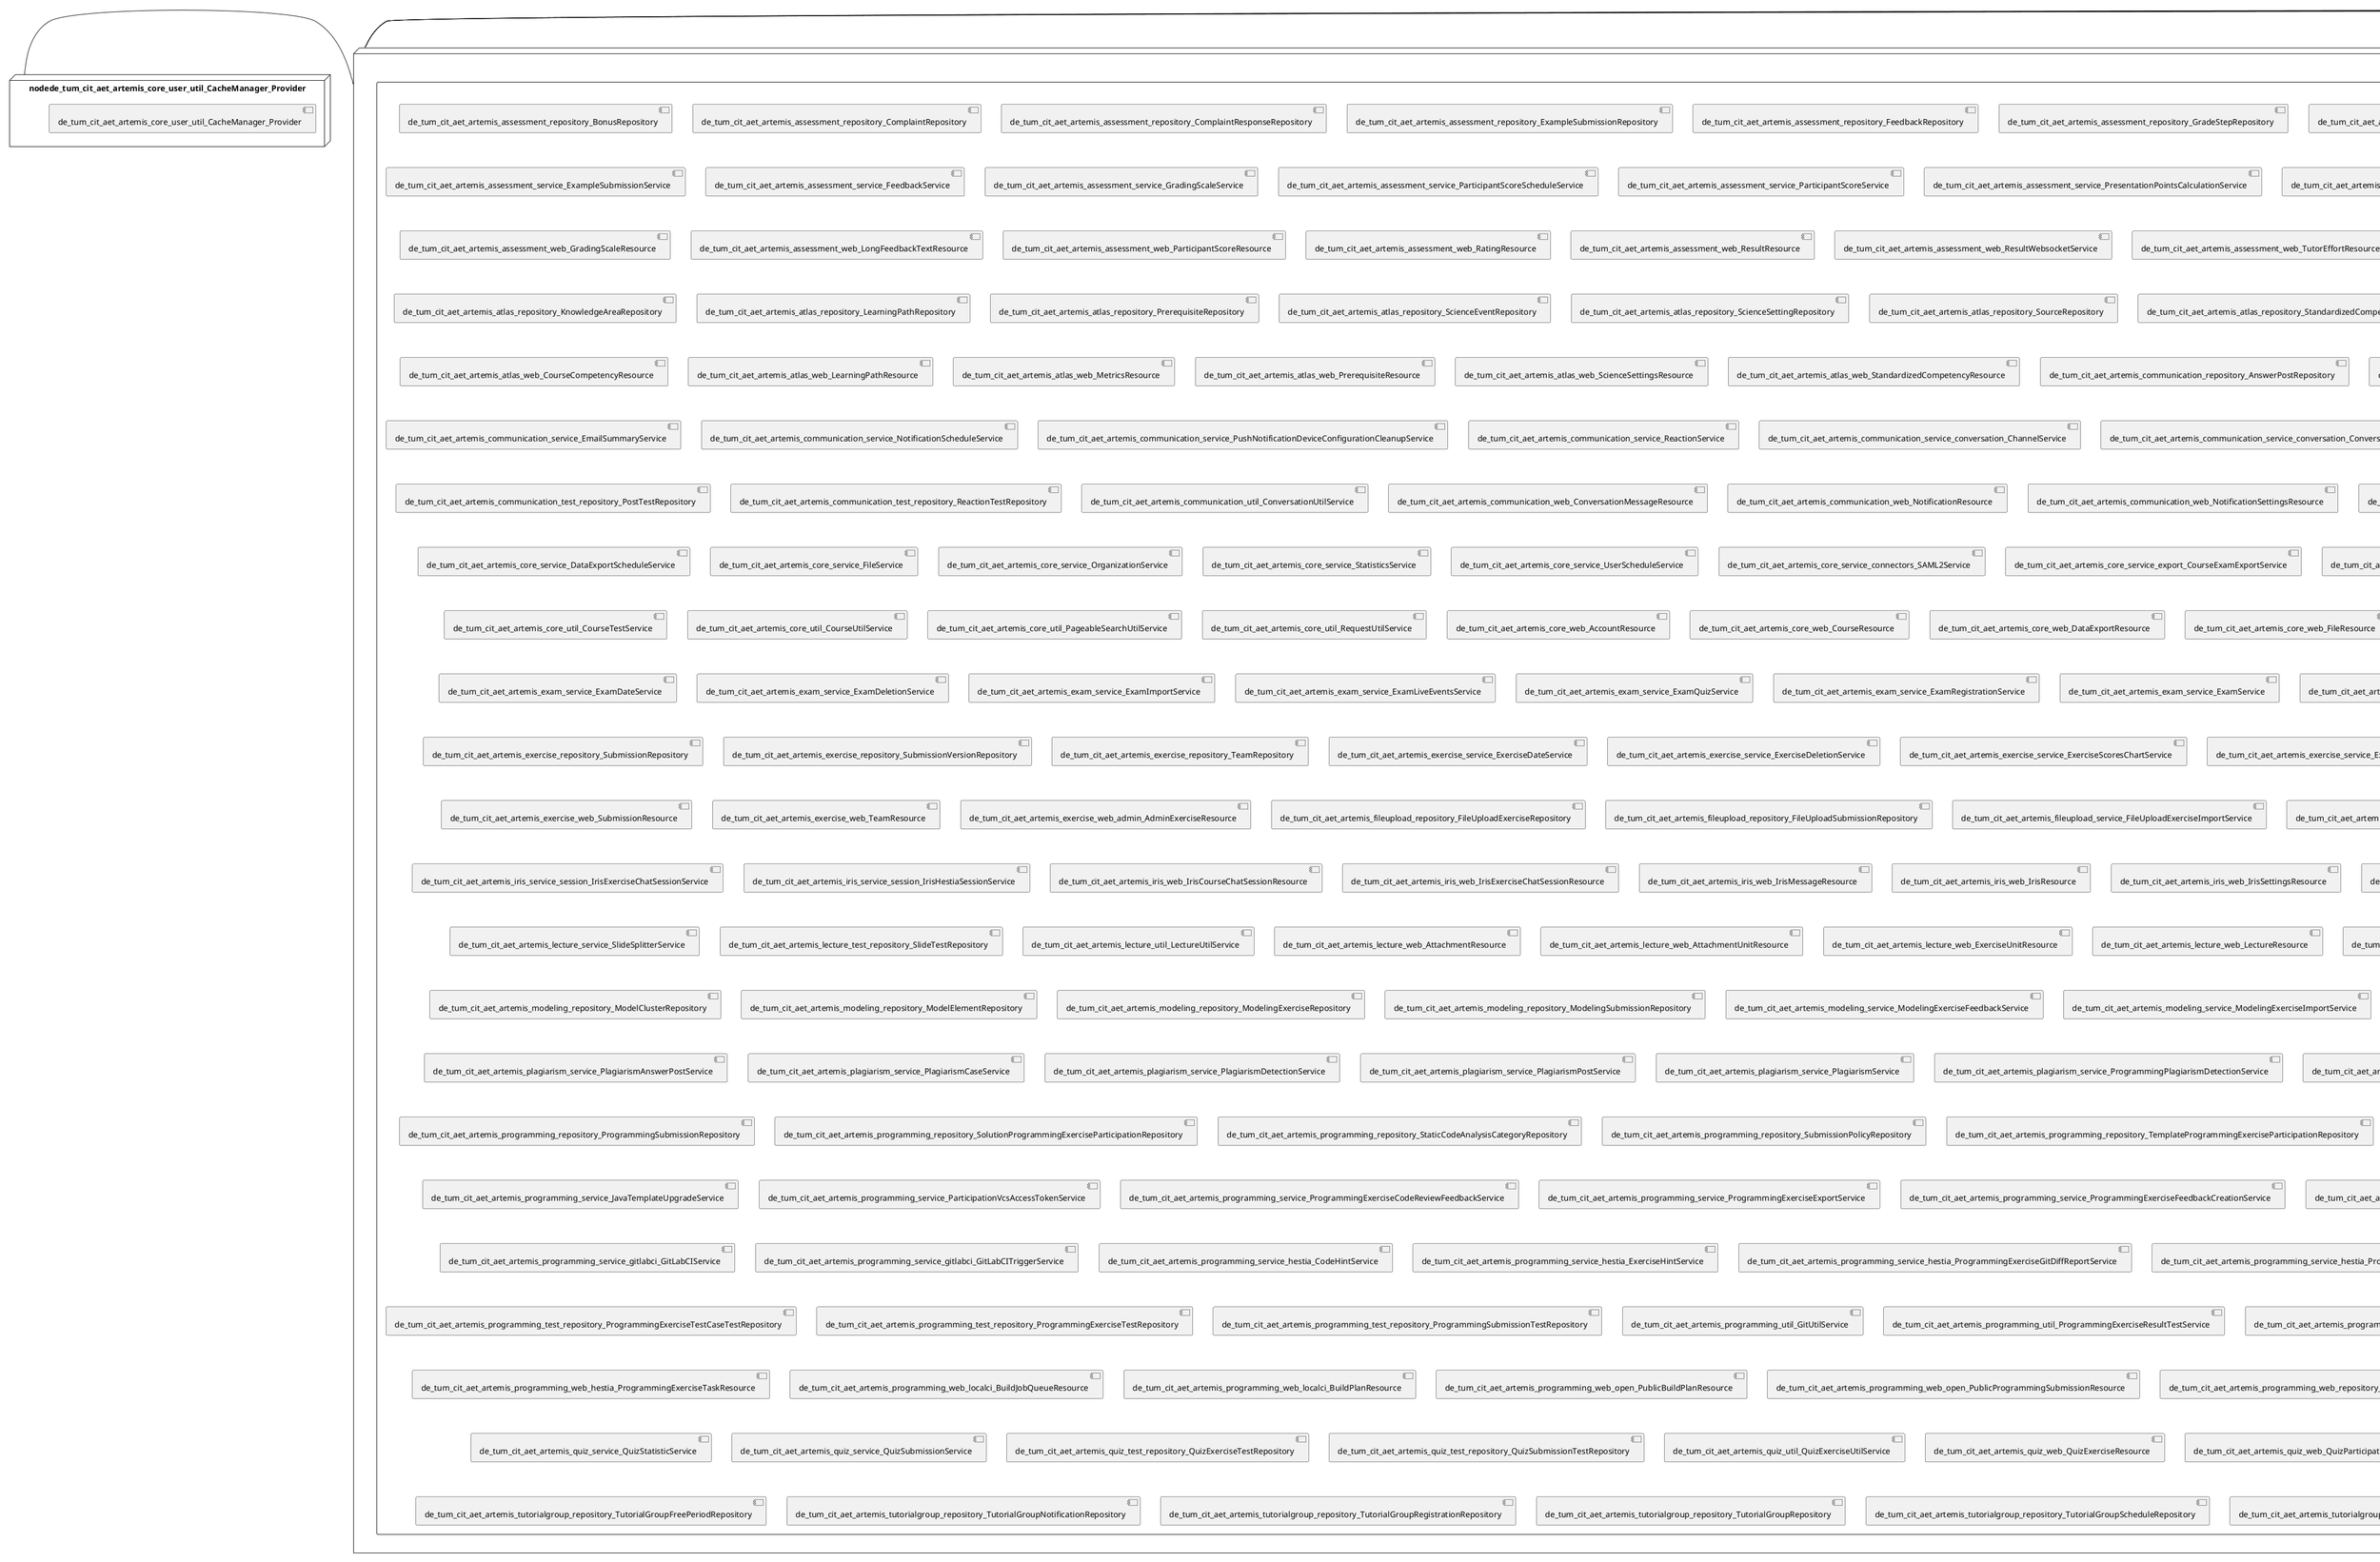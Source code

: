 @startuml
skinparam fixCircleLabelOverlapping true
skinparam componentStyle uml2
node nodede_tum_cit_aet_artemis {
component de_tum_cit_aet_artemis {
[de_tum_cit_aet_artemis_assessment_repository_BonusRepository] [[ls1intum-artemis.system#_rS6qYH_LEe-I48WhH9koDg]]
[de_tum_cit_aet_artemis_assessment_repository_ComplaintRepository] [[ls1intum-artemis.system#_rS6qYH_LEe-I48WhH9koDg]]
[de_tum_cit_aet_artemis_assessment_repository_ComplaintResponseRepository] [[ls1intum-artemis.system#_rS6qYH_LEe-I48WhH9koDg]]
[de_tum_cit_aet_artemis_assessment_repository_ExampleSubmissionRepository] [[ls1intum-artemis.system#_rS6qYH_LEe-I48WhH9koDg]]
[de_tum_cit_aet_artemis_assessment_repository_FeedbackRepository] [[ls1intum-artemis.system#_rS6qYH_LEe-I48WhH9koDg]]
[de_tum_cit_aet_artemis_assessment_repository_GradeStepRepository] [[ls1intum-artemis.system#_rS6qYH_LEe-I48WhH9koDg]]
[de_tum_cit_aet_artemis_assessment_repository_GradingCriterionRepository] [[ls1intum-artemis.system#_rS6qYH_LEe-I48WhH9koDg]]
[de_tum_cit_aet_artemis_assessment_repository_GradingScaleRepository] [[ls1intum-artemis.system#_rS6qYH_LEe-I48WhH9koDg]]
[de_tum_cit_aet_artemis_assessment_repository_LongFeedbackTextRepository] [[ls1intum-artemis.system#_rS6qYH_LEe-I48WhH9koDg]]
[de_tum_cit_aet_artemis_assessment_repository_ParticipantScoreRepository] [[ls1intum-artemis.system#_rS6qYH_LEe-I48WhH9koDg]]
[de_tum_cit_aet_artemis_assessment_repository_RatingRepository] [[ls1intum-artemis.system#_rS6qYH_LEe-I48WhH9koDg]]
[de_tum_cit_aet_artemis_assessment_repository_ResultRepository] [[ls1intum-artemis.system#_rS6qYH_LEe-I48WhH9koDg]]
[de_tum_cit_aet_artemis_assessment_repository_StudentScoreRepository] [[ls1intum-artemis.system#_rS6qYH_LEe-I48WhH9koDg]]
[de_tum_cit_aet_artemis_assessment_repository_TeamScoreRepository] [[ls1intum-artemis.system#_rS6qYH_LEe-I48WhH9koDg]]
[de_tum_cit_aet_artemis_assessment_repository_TextAssessmentEventRepository] [[ls1intum-artemis.system#_rS6qYH_LEe-I48WhH9koDg]]
[de_tum_cit_aet_artemis_assessment_repository_TextBlockRepository] [[ls1intum-artemis.system#_rS6qYH_LEe-I48WhH9koDg]]
[de_tum_cit_aet_artemis_assessment_repository_TutorParticipationRepository] [[ls1intum-artemis.system#_rS6qYH_LEe-I48WhH9koDg]]
[de_tum_cit_aet_artemis_assessment_service_AssessmentDashboardService] [[ls1intum-artemis.system#_rS6qYH_LEe-I48WhH9koDg]]
[de_tum_cit_aet_artemis_assessment_service_AssessmentService] [[ls1intum-artemis.system#_rS6qYH_LEe-I48WhH9koDg]]
[de_tum_cit_aet_artemis_assessment_service_BonusService] [[ls1intum-artemis.system#_rS6qYH_LEe-I48WhH9koDg]]
[de_tum_cit_aet_artemis_assessment_service_ComplaintResponseService] [[ls1intum-artemis.system#_rS6qYH_LEe-I48WhH9koDg]]
[de_tum_cit_aet_artemis_assessment_service_ComplaintService] [[ls1intum-artemis.system#_rS6qYH_LEe-I48WhH9koDg]]
[de_tum_cit_aet_artemis_assessment_service_CourseScoreCalculationService] [[ls1intum-artemis.system#_rS6qYH_LEe-I48WhH9koDg]]
[de_tum_cit_aet_artemis_assessment_service_ExampleSubmissionService] [[ls1intum-artemis.system#_rS6qYH_LEe-I48WhH9koDg]]
[de_tum_cit_aet_artemis_assessment_service_FeedbackService] [[ls1intum-artemis.system#_rS6qYH_LEe-I48WhH9koDg]]
[de_tum_cit_aet_artemis_assessment_service_GradingScaleService] [[ls1intum-artemis.system#_rS6qYH_LEe-I48WhH9koDg]]
[de_tum_cit_aet_artemis_assessment_service_ParticipantScoreScheduleService] [[ls1intum-artemis.system#_rS6qYH_LEe-I48WhH9koDg]]
[de_tum_cit_aet_artemis_assessment_service_ParticipantScoreService] [[ls1intum-artemis.system#_rS6qYH_LEe-I48WhH9koDg]]
[de_tum_cit_aet_artemis_assessment_service_PresentationPointsCalculationService] [[ls1intum-artemis.system#_rS6qYH_LEe-I48WhH9koDg]]
[de_tum_cit_aet_artemis_assessment_service_RatingService] [[ls1intum-artemis.system#_rS6qYH_LEe-I48WhH9koDg]]
[de_tum_cit_aet_artemis_assessment_service_ResultService] [[ls1intum-artemis.system#_rS6qYH_LEe-I48WhH9koDg]]
[de_tum_cit_aet_artemis_assessment_service_TutorEffortService] [[ls1intum-artemis.system#_rS6qYH_LEe-I48WhH9koDg]]
[de_tum_cit_aet_artemis_assessment_service_TutorLeaderboardService] [[ls1intum-artemis.system#_rS6qYH_LEe-I48WhH9koDg]]
[de_tum_cit_aet_artemis_assessment_service_TutorParticipationService] [[ls1intum-artemis.system#_rS6qYH_LEe-I48WhH9koDg]]
[de_tum_cit_aet_artemis_assessment_test_repository_ComplaintResponseTestRepository] [[ls1intum-artemis.system#_rS6qYH_LEe-I48WhH9koDg]]
[de_tum_cit_aet_artemis_assessment_test_repository_ExampleSubmissionTestRepository] [[ls1intum-artemis.system#_rS6qYH_LEe-I48WhH9koDg]]
[de_tum_cit_aet_artemis_assessment_test_repository_ResultTestRepository] [[ls1intum-artemis.system#_rS6qYH_LEe-I48WhH9koDg]]
[de_tum_cit_aet_artemis_assessment_test_repository_TutorParticipationTestRepository] [[ls1intum-artemis.system#_rS6qYH_LEe-I48WhH9koDg]]
[de_tum_cit_aet_artemis_assessment_util_ComplaintUtilService] [[ls1intum-artemis.system#_rS6qYH_LEe-I48WhH9koDg]]
[de_tum_cit_aet_artemis_assessment_util_GradingScaleUtilService] [[ls1intum-artemis.system#_rS6qYH_LEe-I48WhH9koDg]]
[de_tum_cit_aet_artemis_assessment_util_StudentScoreUtilService] [[ls1intum-artemis.system#_rS6qYH_LEe-I48WhH9koDg]]
[de_tum_cit_aet_artemis_assessment_web_BonusResource] [[ls1intum-artemis.system#_rS6qYH_LEe-I48WhH9koDg]]
[de_tum_cit_aet_artemis_assessment_web_ComplaintResource] [[ls1intum-artemis.system#_rS6qYH_LEe-I48WhH9koDg]]
[de_tum_cit_aet_artemis_assessment_web_ComplaintResponseResource] [[ls1intum-artemis.system#_rS6qYH_LEe-I48WhH9koDg]]
[de_tum_cit_aet_artemis_assessment_web_ExampleSubmissionResource] [[ls1intum-artemis.system#_rS6qYH_LEe-I48WhH9koDg]]
[de_tum_cit_aet_artemis_assessment_web_GradeStepResource] [[ls1intum-artemis.system#_rS6qYH_LEe-I48WhH9koDg]]
[de_tum_cit_aet_artemis_assessment_web_GradingScaleResource] [[ls1intum-artemis.system#_rS6qYH_LEe-I48WhH9koDg]]
[de_tum_cit_aet_artemis_assessment_web_LongFeedbackTextResource] [[ls1intum-artemis.system#_rS6qYH_LEe-I48WhH9koDg]]
[de_tum_cit_aet_artemis_assessment_web_ParticipantScoreResource] [[ls1intum-artemis.system#_rS6qYH_LEe-I48WhH9koDg]]
[de_tum_cit_aet_artemis_assessment_web_RatingResource] [[ls1intum-artemis.system#_rS6qYH_LEe-I48WhH9koDg]]
[de_tum_cit_aet_artemis_assessment_web_ResultResource] [[ls1intum-artemis.system#_rS6qYH_LEe-I48WhH9koDg]]
[de_tum_cit_aet_artemis_assessment_web_ResultWebsocketService] [[ls1intum-artemis.system#_rS6qYH_LEe-I48WhH9koDg]]
[de_tum_cit_aet_artemis_assessment_web_TutorEffortResource] [[ls1intum-artemis.system#_rS6qYH_LEe-I48WhH9koDg]]
[de_tum_cit_aet_artemis_assessment_web_TutorParticipationResource] [[ls1intum-artemis.system#_rS6qYH_LEe-I48WhH9koDg]]
[de_tum_cit_aet_artemis_athena_service_AthenaDTOConverterService] [[ls1intum-artemis.system#_rS6qYH_LEe-I48WhH9koDg]]
[de_tum_cit_aet_artemis_athena_service_AthenaModuleService] [[ls1intum-artemis.system#_rS6qYH_LEe-I48WhH9koDg]]
[de_tum_cit_aet_artemis_athena_service_AthenaRepositoryExportService] [[ls1intum-artemis.system#_rS6qYH_LEe-I48WhH9koDg]]
[de_tum_cit_aet_artemis_athena_service_AthenaScheduleService] [[ls1intum-artemis.system#_rS6qYH_LEe-I48WhH9koDg]]
[de_tum_cit_aet_artemis_athena_service_AthenaSubmissionSendingService] [[ls1intum-artemis.system#_rS6qYH_LEe-I48WhH9koDg]]
[de_tum_cit_aet_artemis_athena_web_AthenaResource] [[ls1intum-artemis.system#_rS6qYH_LEe-I48WhH9koDg]]
[de_tum_cit_aet_artemis_atlas_competency_util_CompetencyUtilService] [[ls1intum-artemis.system#_rS6qYH_LEe-I48WhH9koDg]]
[de_tum_cit_aet_artemis_atlas_competency_util_PrerequisiteUtilService] [[ls1intum-artemis.system#_rS6qYH_LEe-I48WhH9koDg]]
[de_tum_cit_aet_artemis_atlas_competency_util_StandardizedCompetencyUtilService] [[ls1intum-artemis.system#_rS6qYH_LEe-I48WhH9koDg]]
[de_tum_cit_aet_artemis_atlas_learningpath_util_LearningPathUtilService] [[ls1intum-artemis.system#_rS6qYH_LEe-I48WhH9koDg]]
[de_tum_cit_aet_artemis_atlas_repository_CompetencyJolRepository] [[ls1intum-artemis.system#_rS6qYH_LEe-I48WhH9koDg]]
[de_tum_cit_aet_artemis_atlas_repository_CompetencyProgressRepository] [[ls1intum-artemis.system#_rS6qYH_LEe-I48WhH9koDg]]
[de_tum_cit_aet_artemis_atlas_repository_CompetencyRelationRepository] [[ls1intum-artemis.system#_rS6qYH_LEe-I48WhH9koDg]]
[de_tum_cit_aet_artemis_atlas_repository_CompetencyRepository] [[ls1intum-artemis.system#_rS6qYH_LEe-I48WhH9koDg]]
[de_tum_cit_aet_artemis_atlas_repository_CourseCompetencyRepository] [[ls1intum-artemis.system#_rS6qYH_LEe-I48WhH9koDg]]
[de_tum_cit_aet_artemis_atlas_repository_KnowledgeAreaRepository] [[ls1intum-artemis.system#_rS6qYH_LEe-I48WhH9koDg]]
[de_tum_cit_aet_artemis_atlas_repository_LearningPathRepository] [[ls1intum-artemis.system#_rS6qYH_LEe-I48WhH9koDg]]
[de_tum_cit_aet_artemis_atlas_repository_PrerequisiteRepository] [[ls1intum-artemis.system#_rS6qYH_LEe-I48WhH9koDg]]
[de_tum_cit_aet_artemis_atlas_repository_ScienceEventRepository] [[ls1intum-artemis.system#_rS6qYH_LEe-I48WhH9koDg]]
[de_tum_cit_aet_artemis_atlas_repository_ScienceSettingRepository] [[ls1intum-artemis.system#_rS6qYH_LEe-I48WhH9koDg]]
[de_tum_cit_aet_artemis_atlas_repository_SourceRepository] [[ls1intum-artemis.system#_rS6qYH_LEe-I48WhH9koDg]]
[de_tum_cit_aet_artemis_atlas_repository_StandardizedCompetencyRepository] [[ls1intum-artemis.system#_rS6qYH_LEe-I48WhH9koDg]]
[de_tum_cit_aet_artemis_atlas_science_util_ScienceUtilService] [[ls1intum-artemis.system#_rS6qYH_LEe-I48WhH9koDg]]
[de_tum_cit_aet_artemis_atlas_service_ScienceEventService] [[ls1intum-artemis.system#_rS6qYH_LEe-I48WhH9koDg]]
[de_tum_cit_aet_artemis_atlas_service_competency_CompetencyJolService] [[ls1intum-artemis.system#_rS6qYH_LEe-I48WhH9koDg]]
[de_tum_cit_aet_artemis_atlas_service_competency_CompetencyProgressService] [[ls1intum-artemis.system#_rS6qYH_LEe-I48WhH9koDg]]
[de_tum_cit_aet_artemis_atlas_service_competency_CompetencyRelationService] [[ls1intum-artemis.system#_rS6qYH_LEe-I48WhH9koDg]]
[de_tum_cit_aet_artemis_atlas_service_competency_CompetencyService] [[ls1intum-artemis.system#_rS6qYH_LEe-I48WhH9koDg]]
[de_tum_cit_aet_artemis_atlas_service_competency_CourseCompetencyService] [[ls1intum-artemis.system#_rS6qYH_LEe-I48WhH9koDg]]
[de_tum_cit_aet_artemis_atlas_service_competency_KnowledgeAreaService] [[ls1intum-artemis.system#_rS6qYH_LEe-I48WhH9koDg]]
[de_tum_cit_aet_artemis_atlas_service_competency_PrerequisiteService] [[ls1intum-artemis.system#_rS6qYH_LEe-I48WhH9koDg]]
[de_tum_cit_aet_artemis_atlas_service_competency_StandardizedCompetencyService] [[ls1intum-artemis.system#_rS6qYH_LEe-I48WhH9koDg]]
[de_tum_cit_aet_artemis_atlas_service_learningpath_LearningPathNgxService] [[ls1intum-artemis.system#_rS6qYH_LEe-I48WhH9koDg]]
[de_tum_cit_aet_artemis_atlas_service_learningpath_LearningPathRecommendationService] [[ls1intum-artemis.system#_rS6qYH_LEe-I48WhH9koDg]]
[de_tum_cit_aet_artemis_atlas_service_learningpath_LearningPathService] [[ls1intum-artemis.system#_rS6qYH_LEe-I48WhH9koDg]]
[de_tum_cit_aet_artemis_atlas_test_repository_LearningPathTestRepository] [[ls1intum-artemis.system#_rS6qYH_LEe-I48WhH9koDg]]
[de_tum_cit_aet_artemis_atlas_test_repository_ScienceEventTestRepository] [[ls1intum-artemis.system#_rS6qYH_LEe-I48WhH9koDg]]
[de_tum_cit_aet_artemis_atlas_web_CompetencyResource] [[ls1intum-artemis.system#_rS6qYH_LEe-I48WhH9koDg]]
[de_tum_cit_aet_artemis_atlas_web_CourseCompetencyResource] [[ls1intum-artemis.system#_rS6qYH_LEe-I48WhH9koDg]]
[de_tum_cit_aet_artemis_atlas_web_LearningPathResource] [[ls1intum-artemis.system#_rS6qYH_LEe-I48WhH9koDg]]
[de_tum_cit_aet_artemis_atlas_web_MetricsResource] [[ls1intum-artemis.system#_rS6qYH_LEe-I48WhH9koDg]]
[de_tum_cit_aet_artemis_atlas_web_PrerequisiteResource] [[ls1intum-artemis.system#_rS6qYH_LEe-I48WhH9koDg]]
[de_tum_cit_aet_artemis_atlas_web_ScienceSettingsResource] [[ls1intum-artemis.system#_rS6qYH_LEe-I48WhH9koDg]]
[de_tum_cit_aet_artemis_atlas_web_StandardizedCompetencyResource] [[ls1intum-artemis.system#_rS6qYH_LEe-I48WhH9koDg]]
[de_tum_cit_aet_artemis_communication_repository_AnswerPostRepository] [[ls1intum-artemis.system#_rS6qYH_LEe-I48WhH9koDg]]
[de_tum_cit_aet_artemis_communication_repository_ConversationMessageRepository] [[ls1intum-artemis.system#_rS6qYH_LEe-I48WhH9koDg]]
[de_tum_cit_aet_artemis_communication_repository_ConversationParticipantRepository] [[ls1intum-artemis.system#_rS6qYH_LEe-I48WhH9koDg]]
[de_tum_cit_aet_artemis_communication_repository_GroupNotificationRepository] [[ls1intum-artemis.system#_rS6qYH_LEe-I48WhH9koDg]]
[de_tum_cit_aet_artemis_communication_repository_NotificationRepository] [[ls1intum-artemis.system#_rS6qYH_LEe-I48WhH9koDg]]
[de_tum_cit_aet_artemis_communication_repository_NotificationSettingRepository] [[ls1intum-artemis.system#_rS6qYH_LEe-I48WhH9koDg]]
[de_tum_cit_aet_artemis_communication_repository_PostRepository] [[ls1intum-artemis.system#_rS6qYH_LEe-I48WhH9koDg]]
[de_tum_cit_aet_artemis_communication_repository_PushNotificationDeviceConfigurationRepository] [[ls1intum-artemis.system#_rS6qYH_LEe-I48WhH9koDg]]
[de_tum_cit_aet_artemis_communication_repository_ReactionRepository] [[ls1intum-artemis.system#_rS6qYH_LEe-I48WhH9koDg]]
[de_tum_cit_aet_artemis_communication_repository_SingleUserNotificationRepository] [[ls1intum-artemis.system#_rS6qYH_LEe-I48WhH9koDg]]
[de_tum_cit_aet_artemis_communication_repository_conversation_ChannelRepository] [[ls1intum-artemis.system#_rS6qYH_LEe-I48WhH9koDg]]
[de_tum_cit_aet_artemis_communication_repository_conversation_ConversationNotificationRepository] [[ls1intum-artemis.system#_rS6qYH_LEe-I48WhH9koDg]]
[de_tum_cit_aet_artemis_communication_repository_conversation_ConversationRepository] [[ls1intum-artemis.system#_rS6qYH_LEe-I48WhH9koDg]]
[de_tum_cit_aet_artemis_communication_repository_conversation_GroupChatRepository] [[ls1intum-artemis.system#_rS6qYH_LEe-I48WhH9koDg]]
[de_tum_cit_aet_artemis_communication_repository_conversation_OneToOneChatRepository] [[ls1intum-artemis.system#_rS6qYH_LEe-I48WhH9koDg]]
[de_tum_cit_aet_artemis_communication_service_AnswerMessageService] [[ls1intum-artemis.system#_rS6qYH_LEe-I48WhH9koDg]]
[de_tum_cit_aet_artemis_communication_service_ConversationMessagingService] [[ls1intum-artemis.system#_rS6qYH_LEe-I48WhH9koDg]]
[de_tum_cit_aet_artemis_communication_service_EmailSummaryService] [[ls1intum-artemis.system#_rS6qYH_LEe-I48WhH9koDg]]
[de_tum_cit_aet_artemis_communication_service_NotificationScheduleService] [[ls1intum-artemis.system#_rS6qYH_LEe-I48WhH9koDg]]
[de_tum_cit_aet_artemis_communication_service_PushNotificationDeviceConfigurationCleanupService] [[ls1intum-artemis.system#_rS6qYH_LEe-I48WhH9koDg]]
[de_tum_cit_aet_artemis_communication_service_ReactionService] [[ls1intum-artemis.system#_rS6qYH_LEe-I48WhH9koDg]]
[de_tum_cit_aet_artemis_communication_service_conversation_ChannelService] [[ls1intum-artemis.system#_rS6qYH_LEe-I48WhH9koDg]]
[de_tum_cit_aet_artemis_communication_service_conversation_ConversationDTOService] [[ls1intum-artemis.system#_rS6qYH_LEe-I48WhH9koDg]]
[de_tum_cit_aet_artemis_communication_service_conversation_ConversationService] [[ls1intum-artemis.system#_rS6qYH_LEe-I48WhH9koDg]]
[de_tum_cit_aet_artemis_communication_service_conversation_GroupChatService] [[ls1intum-artemis.system#_rS6qYH_LEe-I48WhH9koDg]]
[de_tum_cit_aet_artemis_communication_service_conversation_OneToOneChatService] [[ls1intum-artemis.system#_rS6qYH_LEe-I48WhH9koDg]]
[de_tum_cit_aet_artemis_communication_service_conversation_auth_ChannelAuthorizationService] [[ls1intum-artemis.system#_rS6qYH_LEe-I48WhH9koDg]]
[de_tum_cit_aet_artemis_communication_service_conversation_auth_ConversationAuthorizationService] [[ls1intum-artemis.system#_rS6qYH_LEe-I48WhH9koDg]]
[de_tum_cit_aet_artemis_communication_service_conversation_auth_GroupChatAuthorizationService] [[ls1intum-artemis.system#_rS6qYH_LEe-I48WhH9koDg]]
[de_tum_cit_aet_artemis_communication_service_conversation_auth_OneToOneChatAuthorizationService] [[ls1intum-artemis.system#_rS6qYH_LEe-I48WhH9koDg]]
[de_tum_cit_aet_artemis_communication_service_notifications_ConversationNotificationService] [[ls1intum-artemis.system#_rS6qYH_LEe-I48WhH9koDg]]
[de_tum_cit_aet_artemis_communication_service_notifications_GroupNotificationService] [[ls1intum-artemis.system#_rS6qYH_LEe-I48WhH9koDg]]
[de_tum_cit_aet_artemis_communication_service_notifications_NotificationSettingsService] [[ls1intum-artemis.system#_rS6qYH_LEe-I48WhH9koDg]]
[de_tum_cit_aet_artemis_communication_service_notifications_SingleUserNotificationService] [[ls1intum-artemis.system#_rS6qYH_LEe-I48WhH9koDg]]
[de_tum_cit_aet_artemis_communication_service_notifications_TutorialGroupNotificationService] [[ls1intum-artemis.system#_rS6qYH_LEe-I48WhH9koDg]]
[de_tum_cit_aet_artemis_communication_service_notifications_push_notifications_ApplePushNotificationService] [[ls1intum-artemis.system#_rS6qYH_LEe-I48WhH9koDg]]
[de_tum_cit_aet_artemis_communication_service_notifications_push_notifications_FirebasePushNotificationService] [[ls1intum-artemis.system#_rS6qYH_LEe-I48WhH9koDg]]
[de_tum_cit_aet_artemis_communication_test_repository_ConversationParticipantTestRepository] [[ls1intum-artemis.system#_rS6qYH_LEe-I48WhH9koDg]]
[de_tum_cit_aet_artemis_communication_test_repository_ConversationTestRepository] [[ls1intum-artemis.system#_rS6qYH_LEe-I48WhH9koDg]]
[de_tum_cit_aet_artemis_communication_test_repository_OneToOneChatTestRepository] [[ls1intum-artemis.system#_rS6qYH_LEe-I48WhH9koDg]]
[de_tum_cit_aet_artemis_communication_test_repository_PostTestRepository] [[ls1intum-artemis.system#_rS6qYH_LEe-I48WhH9koDg]]
[de_tum_cit_aet_artemis_communication_test_repository_ReactionTestRepository] [[ls1intum-artemis.system#_rS6qYH_LEe-I48WhH9koDg]]
[de_tum_cit_aet_artemis_communication_util_ConversationUtilService] [[ls1intum-artemis.system#_rS6qYH_LEe-I48WhH9koDg]]
[de_tum_cit_aet_artemis_communication_web_ConversationMessageResource] [[ls1intum-artemis.system#_rS6qYH_LEe-I48WhH9koDg]]
[de_tum_cit_aet_artemis_communication_web_NotificationResource] [[ls1intum-artemis.system#_rS6qYH_LEe-I48WhH9koDg]]
[de_tum_cit_aet_artemis_communication_web_NotificationSettingsResource] [[ls1intum-artemis.system#_rS6qYH_LEe-I48WhH9koDg]]
[de_tum_cit_aet_artemis_communication_web_PushNotificationResource] [[ls1intum-artemis.system#_rS6qYH_LEe-I48WhH9koDg]]
[de_tum_cit_aet_artemis_communication_web_conversation_ChannelResource] [[ls1intum-artemis.system#_rS6qYH_LEe-I48WhH9koDg]]
[de_tum_cit_aet_artemis_communication_web_conversation_ConversationResource] [[ls1intum-artemis.system#_rS6qYH_LEe-I48WhH9koDg]]
[de_tum_cit_aet_artemis_communication_web_conversation_GroupChatResource] [[ls1intum-artemis.system#_rS6qYH_LEe-I48WhH9koDg]]
[de_tum_cit_aet_artemis_communication_web_conversation_OneToOneChatResource] [[ls1intum-artemis.system#_rS6qYH_LEe-I48WhH9koDg]]
[de_tum_cit_aet_artemis_core_organization_util_OrganizationUtilService] [[ls1intum-artemis.system#_rS6qYH_LEe-I48WhH9koDg]]
[de_tum_cit_aet_artemis_core_repository_AuthorityRepository] [[ls1intum-artemis.system#_rS6qYH_LEe-I48WhH9koDg]]
[de_tum_cit_aet_artemis_core_repository_CourseRepository] [[ls1intum-artemis.system#_rS6qYH_LEe-I48WhH9koDg]]
[de_tum_cit_aet_artemis_core_repository_CustomAuditEventRepository] [[ls1intum-artemis.system#_rS6qYH_LEe-I48WhH9koDg]]
[de_tum_cit_aet_artemis_core_repository_DataExportRepository] [[ls1intum-artemis.system#_rS6qYH_LEe-I48WhH9koDg]]
[de_tum_cit_aet_artemis_core_repository_GuidedTourSettingsRepository] [[ls1intum-artemis.system#_rS6qYH_LEe-I48WhH9koDg]]
[de_tum_cit_aet_artemis_core_repository_OrganizationRepository] [[ls1intum-artemis.system#_rS6qYH_LEe-I48WhH9koDg]]
[de_tum_cit_aet_artemis_core_repository_StatisticsRepository] [[ls1intum-artemis.system#_rS6qYH_LEe-I48WhH9koDg]]
[de_tum_cit_aet_artemis_core_repository_UserRepository] [[ls1intum-artemis.system#_rS6qYH_LEe-I48WhH9koDg]]
[de_tum_cit_aet_artemis_core_security_DomainUserDetailsService] [[ls1intum-artemis.system#_rS6qYH_LEe-I48WhH9koDg]]
[de_tum_cit_aet_artemis_core_service_AuthorizationCheckService] [[ls1intum-artemis.system#_rS6qYH_LEe-I48WhH9koDg]]
[de_tum_cit_aet_artemis_core_service_CourseService] [[ls1intum-artemis.system#_rS6qYH_LEe-I48WhH9koDg]]
[de_tum_cit_aet_artemis_core_service_DataExportScheduleService] [[ls1intum-artemis.system#_rS6qYH_LEe-I48WhH9koDg]]
[de_tum_cit_aet_artemis_core_service_FileService] [[ls1intum-artemis.system#_rS6qYH_LEe-I48WhH9koDg]]
[de_tum_cit_aet_artemis_core_service_OrganizationService] [[ls1intum-artemis.system#_rS6qYH_LEe-I48WhH9koDg]]
[de_tum_cit_aet_artemis_core_service_StatisticsService] [[ls1intum-artemis.system#_rS6qYH_LEe-I48WhH9koDg]]
[de_tum_cit_aet_artemis_core_service_UserScheduleService] [[ls1intum-artemis.system#_rS6qYH_LEe-I48WhH9koDg]]
[de_tum_cit_aet_artemis_core_service_connectors_SAML2Service] [[ls1intum-artemis.system#_rS6qYH_LEe-I48WhH9koDg]]
[de_tum_cit_aet_artemis_core_service_export_CourseExamExportService] [[ls1intum-artemis.system#_rS6qYH_LEe-I48WhH9koDg]]
[de_tum_cit_aet_artemis_core_service_export_DataExportCommunicationDataService] [[ls1intum-artemis.system#_rS6qYH_LEe-I48WhH9koDg]]
[de_tum_cit_aet_artemis_core_service_export_DataExportCreationService] [[ls1intum-artemis.system#_rS6qYH_LEe-I48WhH9koDg]]
[de_tum_cit_aet_artemis_core_service_export_DataExportExamCreationService] [[ls1intum-artemis.system#_rS6qYH_LEe-I48WhH9koDg]]
[de_tum_cit_aet_artemis_core_service_export_DataExportExerciseCreationService] [[ls1intum-artemis.system#_rS6qYH_LEe-I48WhH9koDg]]
[de_tum_cit_aet_artemis_core_service_export_DataExportQuizExerciseCreationService] [[ls1intum-artemis.system#_rS6qYH_LEe-I48WhH9koDg]]
[de_tum_cit_aet_artemis_core_service_export_DataExportScienceEventService] [[ls1intum-artemis.system#_rS6qYH_LEe-I48WhH9koDg]]
[de_tum_cit_aet_artemis_core_service_export_DataExportService] [[ls1intum-artemis.system#_rS6qYH_LEe-I48WhH9koDg]]
[de_tum_cit_aet_artemis_core_service_messaging_InstanceMessageReceiveService] [[ls1intum-artemis.system#_rS6qYH_LEe-I48WhH9koDg]]
[de_tum_cit_aet_artemis_core_service_user_AuthorityService] [[ls1intum-artemis.system#_rS6qYH_LEe-I48WhH9koDg]]
[de_tum_cit_aet_artemis_core_service_user_PasswordService] [[ls1intum-artemis.system#_rS6qYH_LEe-I48WhH9koDg]]
[de_tum_cit_aet_artemis_core_service_user_UserCreationService] [[ls1intum-artemis.system#_rS6qYH_LEe-I48WhH9koDg]]
[de_tum_cit_aet_artemis_core_service_user_UserService] [[ls1intum-artemis.system#_rS6qYH_LEe-I48WhH9koDg]]
[de_tum_cit_aet_artemis_core_test_repository_CourseTestRepository] [[ls1intum-artemis.system#_rS6qYH_LEe-I48WhH9koDg]]
[de_tum_cit_aet_artemis_core_test_repository_UserTestRepository] [[ls1intum-artemis.system#_rS6qYH_LEe-I48WhH9koDg]]
[de_tum_cit_aet_artemis_core_user_util_UserTestService] [[ls1intum-artemis.system#_rS6qYH_LEe-I48WhH9koDg]]
[de_tum_cit_aet_artemis_core_user_util_UserUtilService] [[ls1intum-artemis.system#_rS6qYH_LEe-I48WhH9koDg]]
[de_tum_cit_aet_artemis_core_util_CourseTestService] [[ls1intum-artemis.system#_rS6qYH_LEe-I48WhH9koDg]]
[de_tum_cit_aet_artemis_core_util_CourseUtilService] [[ls1intum-artemis.system#_rS6qYH_LEe-I48WhH9koDg]]
[de_tum_cit_aet_artemis_core_util_PageableSearchUtilService] [[ls1intum-artemis.system#_rS6qYH_LEe-I48WhH9koDg]]
[de_tum_cit_aet_artemis_core_util_RequestUtilService] [[ls1intum-artemis.system#_rS6qYH_LEe-I48WhH9koDg]]
[de_tum_cit_aet_artemis_core_web_AccountResource] [[ls1intum-artemis.system#_rS6qYH_LEe-I48WhH9koDg]]
[de_tum_cit_aet_artemis_core_web_CourseResource] [[ls1intum-artemis.system#_rS6qYH_LEe-I48WhH9koDg]]
[de_tum_cit_aet_artemis_core_web_DataExportResource] [[ls1intum-artemis.system#_rS6qYH_LEe-I48WhH9koDg]]
[de_tum_cit_aet_artemis_core_web_FileResource] [[ls1intum-artemis.system#_rS6qYH_LEe-I48WhH9koDg]]
[de_tum_cit_aet_artemis_core_web_OrganizationResource] [[ls1intum-artemis.system#_rS6qYH_LEe-I48WhH9koDg]]
[de_tum_cit_aet_artemis_core_web_StatisticsResource] [[ls1intum-artemis.system#_rS6qYH_LEe-I48WhH9koDg]]
[de_tum_cit_aet_artemis_core_web_UserResource] [[ls1intum-artemis.system#_rS6qYH_LEe-I48WhH9koDg]]
[de_tum_cit_aet_artemis_core_web_admin_AdminBuildJobQueueResource] [[ls1intum-artemis.system#_rS6qYH_LEe-I48WhH9koDg]]
[de_tum_cit_aet_artemis_core_web_admin_AdminCourseResource] [[ls1intum-artemis.system#_rS6qYH_LEe-I48WhH9koDg]]
[de_tum_cit_aet_artemis_core_web_admin_AdminOrganizationResource] [[ls1intum-artemis.system#_rS6qYH_LEe-I48WhH9koDg]]
[de_tum_cit_aet_artemis_core_web_admin_AdminUserResource] [[ls1intum-artemis.system#_rS6qYH_LEe-I48WhH9koDg]]
[de_tum_cit_aet_artemis_core_web_open_PublicAccountResource] [[ls1intum-artemis.system#_rS6qYH_LEe-I48WhH9koDg]]
[de_tum_cit_aet_artemis_exam_repository_ExamLiveEventRepository] [[ls1intum-artemis.system#_rS6qYH_LEe-I48WhH9koDg]]
[de_tum_cit_aet_artemis_exam_repository_ExamRepository] [[ls1intum-artemis.system#_rS6qYH_LEe-I48WhH9koDg]]
[de_tum_cit_aet_artemis_exam_repository_ExamSessionRepository] [[ls1intum-artemis.system#_rS6qYH_LEe-I48WhH9koDg]]
[de_tum_cit_aet_artemis_exam_repository_ExamUserRepository] [[ls1intum-artemis.system#_rS6qYH_LEe-I48WhH9koDg]]
[de_tum_cit_aet_artemis_exam_repository_ExerciseGroupRepository] [[ls1intum-artemis.system#_rS6qYH_LEe-I48WhH9koDg]]
[de_tum_cit_aet_artemis_exam_repository_StudentExamRepository] [[ls1intum-artemis.system#_rS6qYH_LEe-I48WhH9koDg]]
[de_tum_cit_aet_artemis_exam_service_ExamAccessService] [[ls1intum-artemis.system#_rS6qYH_LEe-I48WhH9koDg]]
[de_tum_cit_aet_artemis_exam_service_ExamDateService] [[ls1intum-artemis.system#_rS6qYH_LEe-I48WhH9koDg]]
[de_tum_cit_aet_artemis_exam_service_ExamDeletionService] [[ls1intum-artemis.system#_rS6qYH_LEe-I48WhH9koDg]]
[de_tum_cit_aet_artemis_exam_service_ExamImportService] [[ls1intum-artemis.system#_rS6qYH_LEe-I48WhH9koDg]]
[de_tum_cit_aet_artemis_exam_service_ExamLiveEventsService] [[ls1intum-artemis.system#_rS6qYH_LEe-I48WhH9koDg]]
[de_tum_cit_aet_artemis_exam_service_ExamQuizService] [[ls1intum-artemis.system#_rS6qYH_LEe-I48WhH9koDg]]
[de_tum_cit_aet_artemis_exam_service_ExamRegistrationService] [[ls1intum-artemis.system#_rS6qYH_LEe-I48WhH9koDg]]
[de_tum_cit_aet_artemis_exam_service_ExamService] [[ls1intum-artemis.system#_rS6qYH_LEe-I48WhH9koDg]]
[de_tum_cit_aet_artemis_exam_service_ExamSessionService] [[ls1intum-artemis.system#_rS6qYH_LEe-I48WhH9koDg]]
[de_tum_cit_aet_artemis_exam_service_ExamSubmissionService] [[ls1intum-artemis.system#_rS6qYH_LEe-I48WhH9koDg]]
[de_tum_cit_aet_artemis_exam_service_ExamUserService] [[ls1intum-artemis.system#_rS6qYH_LEe-I48WhH9koDg]]
[de_tum_cit_aet_artemis_exam_service_StudentExamAccessService] [[ls1intum-artemis.system#_rS6qYH_LEe-I48WhH9koDg]]
[de_tum_cit_aet_artemis_exam_service_StudentExamService] [[ls1intum-artemis.system#_rS6qYH_LEe-I48WhH9koDg]]
[de_tum_cit_aet_artemis_exam_test_repository_StudentExamTestRepository] [[ls1intum-artemis.system#_rS6qYH_LEe-I48WhH9koDg]]
[de_tum_cit_aet_artemis_exam_util_ExamUtilService] [[ls1intum-artemis.system#_rS6qYH_LEe-I48WhH9koDg]]
[de_tum_cit_aet_artemis_exam_web_ExamResource] [[ls1intum-artemis.system#_rS6qYH_LEe-I48WhH9koDg]]
[de_tum_cit_aet_artemis_exam_web_ExamUserResource] [[ls1intum-artemis.system#_rS6qYH_LEe-I48WhH9koDg]]
[de_tum_cit_aet_artemis_exam_web_ExerciseGroupResource] [[ls1intum-artemis.system#_rS6qYH_LEe-I48WhH9koDg]]
[de_tum_cit_aet_artemis_exam_web_StudentExamResource] [[ls1intum-artemis.system#_rS6qYH_LEe-I48WhH9koDg]]
[de_tum_cit_aet_artemis_exam_web_admin_AdminExamResource] [[ls1intum-artemis.system#_rS6qYH_LEe-I48WhH9koDg]]
[de_tum_cit_aet_artemis_exercise_participation_util_ParticipationUtilService] [[ls1intum-artemis.system#_rS6qYH_LEe-I48WhH9koDg]]
[de_tum_cit_aet_artemis_exercise_repository_ExerciseRepository] [[ls1intum-artemis.system#_rS6qYH_LEe-I48WhH9koDg]]
[de_tum_cit_aet_artemis_exercise_repository_ParticipationRepository] [[ls1intum-artemis.system#_rS6qYH_LEe-I48WhH9koDg]]
[de_tum_cit_aet_artemis_exercise_repository_StudentParticipationRepository] [[ls1intum-artemis.system#_rS6qYH_LEe-I48WhH9koDg]]
[de_tum_cit_aet_artemis_exercise_repository_SubmissionRepository] [[ls1intum-artemis.system#_rS6qYH_LEe-I48WhH9koDg]]
[de_tum_cit_aet_artemis_exercise_repository_SubmissionVersionRepository] [[ls1intum-artemis.system#_rS6qYH_LEe-I48WhH9koDg]]
[de_tum_cit_aet_artemis_exercise_repository_TeamRepository] [[ls1intum-artemis.system#_rS6qYH_LEe-I48WhH9koDg]]
[de_tum_cit_aet_artemis_exercise_service_ExerciseDateService] [[ls1intum-artemis.system#_rS6qYH_LEe-I48WhH9koDg]]
[de_tum_cit_aet_artemis_exercise_service_ExerciseDeletionService] [[ls1intum-artemis.system#_rS6qYH_LEe-I48WhH9koDg]]
[de_tum_cit_aet_artemis_exercise_service_ExerciseScoresChartService] [[ls1intum-artemis.system#_rS6qYH_LEe-I48WhH9koDg]]
[de_tum_cit_aet_artemis_exercise_service_ExerciseService] [[ls1intum-artemis.system#_rS6qYH_LEe-I48WhH9koDg]]
[de_tum_cit_aet_artemis_exercise_service_ParticipationAuthorizationCheckService] [[ls1intum-artemis.system#_rS6qYH_LEe-I48WhH9koDg]]
[de_tum_cit_aet_artemis_exercise_service_ParticipationService] [[ls1intum-artemis.system#_rS6qYH_LEe-I48WhH9koDg]]
[de_tum_cit_aet_artemis_exercise_service_SubmissionService] [[ls1intum-artemis.system#_rS6qYH_LEe-I48WhH9koDg]]
[de_tum_cit_aet_artemis_exercise_service_SubmissionVersionService] [[ls1intum-artemis.system#_rS6qYH_LEe-I48WhH9koDg]]
[de_tum_cit_aet_artemis_exercise_service_team_TeamService] [[ls1intum-artemis.system#_rS6qYH_LEe-I48WhH9koDg]]
[de_tum_cit_aet_artemis_exercise_team_TeamUtilService] [[ls1intum-artemis.system#_rS6qYH_LEe-I48WhH9koDg]]
[de_tum_cit_aet_artemis_exercise_test_repository_ParticipationTestRepository] [[ls1intum-artemis.system#_rS6qYH_LEe-I48WhH9koDg]]
[de_tum_cit_aet_artemis_exercise_test_repository_StudentParticipationTestRepository] [[ls1intum-artemis.system#_rS6qYH_LEe-I48WhH9koDg]]
[de_tum_cit_aet_artemis_exercise_test_repository_SubmissionTestRepository] [[ls1intum-artemis.system#_rS6qYH_LEe-I48WhH9koDg]]
[de_tum_cit_aet_artemis_exercise_util_ExerciseIntegrationTestService] [[ls1intum-artemis.system#_rS6qYH_LEe-I48WhH9koDg]]
[de_tum_cit_aet_artemis_exercise_util_ExerciseUtilService] [[ls1intum-artemis.system#_rS6qYH_LEe-I48WhH9koDg]]
[de_tum_cit_aet_artemis_exercise_web_ConsistencyCheckResource] [[ls1intum-artemis.system#_rS6qYH_LEe-I48WhH9koDg]]
[de_tum_cit_aet_artemis_exercise_web_ExerciseResource] [[ls1intum-artemis.system#_rS6qYH_LEe-I48WhH9koDg]]
[de_tum_cit_aet_artemis_exercise_web_ExerciseScoresChartResource] [[ls1intum-artemis.system#_rS6qYH_LEe-I48WhH9koDg]]
[de_tum_cit_aet_artemis_exercise_web_ParticipationResource] [[ls1intum-artemis.system#_rS6qYH_LEe-I48WhH9koDg]]
[de_tum_cit_aet_artemis_exercise_web_ParticipationTeamWebsocketService] [[ls1intum-artemis.system#_rS6qYH_LEe-I48WhH9koDg]]
[de_tum_cit_aet_artemis_exercise_web_SubmissionResource] [[ls1intum-artemis.system#_rS6qYH_LEe-I48WhH9koDg]]
[de_tum_cit_aet_artemis_exercise_web_TeamResource] [[ls1intum-artemis.system#_rS6qYH_LEe-I48WhH9koDg]]
[de_tum_cit_aet_artemis_exercise_web_admin_AdminExerciseResource] [[ls1intum-artemis.system#_rS6qYH_LEe-I48WhH9koDg]]
[de_tum_cit_aet_artemis_fileupload_repository_FileUploadExerciseRepository] [[ls1intum-artemis.system#_rS6qYH_LEe-I48WhH9koDg]]
[de_tum_cit_aet_artemis_fileupload_repository_FileUploadSubmissionRepository] [[ls1intum-artemis.system#_rS6qYH_LEe-I48WhH9koDg]]
[de_tum_cit_aet_artemis_fileupload_service_FileUploadExerciseImportService] [[ls1intum-artemis.system#_rS6qYH_LEe-I48WhH9koDg]]
[de_tum_cit_aet_artemis_fileupload_service_FileUploadExerciseService] [[ls1intum-artemis.system#_rS6qYH_LEe-I48WhH9koDg]]
[de_tum_cit_aet_artemis_fileupload_service_FileUploadSubmissionService] [[ls1intum-artemis.system#_rS6qYH_LEe-I48WhH9koDg]]
[de_tum_cit_aet_artemis_fileupload_util_FileUploadExerciseUtilService] [[ls1intum-artemis.system#_rS6qYH_LEe-I48WhH9koDg]]
[de_tum_cit_aet_artemis_fileupload_util_ZipFileTestUtilService] [[ls1intum-artemis.system#_rS6qYH_LEe-I48WhH9koDg]]
[de_tum_cit_aet_artemis_fileupload_web_FileUploadAssessmentResource] [[ls1intum-artemis.system#_rS6qYH_LEe-I48WhH9koDg]]
[de_tum_cit_aet_artemis_fileupload_web_FileUploadExerciseResource] [[ls1intum-artemis.system#_rS6qYH_LEe-I48WhH9koDg]]
[de_tum_cit_aet_artemis_fileupload_web_FileUploadSubmissionResource] [[ls1intum-artemis.system#_rS6qYH_LEe-I48WhH9koDg]]
[de_tum_cit_aet_artemis_iris_repository_IrisCourseChatSessionRepository] [[ls1intum-artemis.system#_rS6qYH_LEe-I48WhH9koDg]]
[de_tum_cit_aet_artemis_iris_repository_IrisExerciseChatSessionRepository] [[ls1intum-artemis.system#_rS6qYH_LEe-I48WhH9koDg]]
[de_tum_cit_aet_artemis_iris_repository_IrisHestiaSessionRepository] [[ls1intum-artemis.system#_rS6qYH_LEe-I48WhH9koDg]]
[de_tum_cit_aet_artemis_iris_repository_IrisMessageRepository] [[ls1intum-artemis.system#_rS6qYH_LEe-I48WhH9koDg]]
[de_tum_cit_aet_artemis_iris_repository_IrisSessionRepository] [[ls1intum-artemis.system#_rS6qYH_LEe-I48WhH9koDg]]
[de_tum_cit_aet_artemis_iris_service_IrisMessageService] [[ls1intum-artemis.system#_rS6qYH_LEe-I48WhH9koDg]]
[de_tum_cit_aet_artemis_iris_service_IrisRateLimitService] [[ls1intum-artemis.system#_rS6qYH_LEe-I48WhH9koDg]]
[de_tum_cit_aet_artemis_iris_service_IrisSessionService] [[ls1intum-artemis.system#_rS6qYH_LEe-I48WhH9koDg]]
[de_tum_cit_aet_artemis_iris_service_pyris_PyrisPipelineService] [[ls1intum-artemis.system#_rS6qYH_LEe-I48WhH9koDg]]
[de_tum_cit_aet_artemis_iris_service_session_IrisCourseChatSessionService] [[ls1intum-artemis.system#_rS6qYH_LEe-I48WhH9koDg]]
[de_tum_cit_aet_artemis_iris_service_session_IrisExerciseChatSessionService] [[ls1intum-artemis.system#_rS6qYH_LEe-I48WhH9koDg]]
[de_tum_cit_aet_artemis_iris_service_session_IrisHestiaSessionService] [[ls1intum-artemis.system#_rS6qYH_LEe-I48WhH9koDg]]
[de_tum_cit_aet_artemis_iris_web_IrisCourseChatSessionResource] [[ls1intum-artemis.system#_rS6qYH_LEe-I48WhH9koDg]]
[de_tum_cit_aet_artemis_iris_web_IrisExerciseChatSessionResource] [[ls1intum-artemis.system#_rS6qYH_LEe-I48WhH9koDg]]
[de_tum_cit_aet_artemis_iris_web_IrisMessageResource] [[ls1intum-artemis.system#_rS6qYH_LEe-I48WhH9koDg]]
[de_tum_cit_aet_artemis_iris_web_IrisResource] [[ls1intum-artemis.system#_rS6qYH_LEe-I48WhH9koDg]]
[de_tum_cit_aet_artemis_iris_web_IrisSettingsResource] [[ls1intum-artemis.system#_rS6qYH_LEe-I48WhH9koDg]]
[de_tum_cit_aet_artemis_lecture_repository_AttachmentRepository] [[ls1intum-artemis.system#_rS6qYH_LEe-I48WhH9koDg]]
[de_tum_cit_aet_artemis_lecture_repository_AttachmentUnitRepository] [[ls1intum-artemis.system#_rS6qYH_LEe-I48WhH9koDg]]
[de_tum_cit_aet_artemis_lecture_repository_ExerciseUnitRepository] [[ls1intum-artemis.system#_rS6qYH_LEe-I48WhH9koDg]]
[de_tum_cit_aet_artemis_lecture_repository_LectureRepository] [[ls1intum-artemis.system#_rS6qYH_LEe-I48WhH9koDg]]
[de_tum_cit_aet_artemis_lecture_repository_LectureUnitCompletionRepository] [[ls1intum-artemis.system#_rS6qYH_LEe-I48WhH9koDg]]
[de_tum_cit_aet_artemis_lecture_repository_LectureUnitRepository] [[ls1intum-artemis.system#_rS6qYH_LEe-I48WhH9koDg]]
[de_tum_cit_aet_artemis_lecture_repository_OnlineUnitRepository] [[ls1intum-artemis.system#_rS6qYH_LEe-I48WhH9koDg]]
[de_tum_cit_aet_artemis_lecture_repository_SlideRepository] [[ls1intum-artemis.system#_rS6qYH_LEe-I48WhH9koDg]]
[de_tum_cit_aet_artemis_lecture_repository_TextUnitRepository] [[ls1intum-artemis.system#_rS6qYH_LEe-I48WhH9koDg]]
[de_tum_cit_aet_artemis_lecture_repository_VideoUnitRepository] [[ls1intum-artemis.system#_rS6qYH_LEe-I48WhH9koDg]]
[de_tum_cit_aet_artemis_lecture_service_AttachmentUnitService] [[ls1intum-artemis.system#_rS6qYH_LEe-I48WhH9koDg]]
[de_tum_cit_aet_artemis_lecture_service_LearningObjectService] [[ls1intum-artemis.system#_rS6qYH_LEe-I48WhH9koDg]]
[de_tum_cit_aet_artemis_lecture_service_LectureImportService] [[ls1intum-artemis.system#_rS6qYH_LEe-I48WhH9koDg]]
[de_tum_cit_aet_artemis_lecture_service_LectureService] [[ls1intum-artemis.system#_rS6qYH_LEe-I48WhH9koDg]]
[de_tum_cit_aet_artemis_lecture_service_LectureUnitProcessingService] [[ls1intum-artemis.system#_rS6qYH_LEe-I48WhH9koDg]]
[de_tum_cit_aet_artemis_lecture_service_LectureUnitService] [[ls1intum-artemis.system#_rS6qYH_LEe-I48WhH9koDg]]
[de_tum_cit_aet_artemis_lecture_service_SlideSplitterService] [[ls1intum-artemis.system#_rS6qYH_LEe-I48WhH9koDg]]
[de_tum_cit_aet_artemis_lecture_test_repository_SlideTestRepository] [[ls1intum-artemis.system#_rS6qYH_LEe-I48WhH9koDg]]
[de_tum_cit_aet_artemis_lecture_util_LectureUtilService] [[ls1intum-artemis.system#_rS6qYH_LEe-I48WhH9koDg]]
[de_tum_cit_aet_artemis_lecture_web_AttachmentResource] [[ls1intum-artemis.system#_rS6qYH_LEe-I48WhH9koDg]]
[de_tum_cit_aet_artemis_lecture_web_AttachmentUnitResource] [[ls1intum-artemis.system#_rS6qYH_LEe-I48WhH9koDg]]
[de_tum_cit_aet_artemis_lecture_web_ExerciseUnitResource] [[ls1intum-artemis.system#_rS6qYH_LEe-I48WhH9koDg]]
[de_tum_cit_aet_artemis_lecture_web_LectureResource] [[ls1intum-artemis.system#_rS6qYH_LEe-I48WhH9koDg]]
[de_tum_cit_aet_artemis_lecture_web_LectureUnitResource] [[ls1intum-artemis.system#_rS6qYH_LEe-I48WhH9koDg]]
[de_tum_cit_aet_artemis_lecture_web_OnlineUnitResource] [[ls1intum-artemis.system#_rS6qYH_LEe-I48WhH9koDg]]
[de_tum_cit_aet_artemis_lecture_web_TextUnitResource] [[ls1intum-artemis.system#_rS6qYH_LEe-I48WhH9koDg]]
[de_tum_cit_aet_artemis_lecture_web_VideoUnitResource] [[ls1intum-artemis.system#_rS6qYH_LEe-I48WhH9koDg]]
[de_tum_cit_aet_artemis_lti_repository_Lti13ResourceLaunchRepository] [[ls1intum-artemis.system#_rS6qYH_LEe-I48WhH9koDg]]
[de_tum_cit_aet_artemis_lti_repository_LtiPlatformConfigurationRepository] [[ls1intum-artemis.system#_rS6qYH_LEe-I48WhH9koDg]]
[de_tum_cit_aet_artemis_lti_service_Lti13Service] [[ls1intum-artemis.system#_rS6qYH_LEe-I48WhH9koDg]]
[de_tum_cit_aet_artemis_lti_service_LtiDeepLinkingService] [[ls1intum-artemis.system#_rS6qYH_LEe-I48WhH9koDg]]
[de_tum_cit_aet_artemis_lti_service_LtiDynamicRegistrationService] [[ls1intum-artemis.system#_rS6qYH_LEe-I48WhH9koDg]]
[de_tum_cit_aet_artemis_lti_service_LtiService] [[ls1intum-artemis.system#_rS6qYH_LEe-I48WhH9koDg]]
[de_tum_cit_aet_artemis_lti_service_OnlineCourseConfigurationService] [[ls1intum-artemis.system#_rS6qYH_LEe-I48WhH9koDg]]
[de_tum_cit_aet_artemis_lti_test_repository_LtiPlatformConfigurationTestRepository] [[ls1intum-artemis.system#_rS6qYH_LEe-I48WhH9koDg]]
[de_tum_cit_aet_artemis_lti_test_repository_OnlineCourseConfigurationTestRepository] [[ls1intum-artemis.system#_rS6qYH_LEe-I48WhH9koDg]]
[de_tum_cit_aet_artemis_lti_web_LtiResource] [[ls1intum-artemis.system#_rS6qYH_LEe-I48WhH9koDg]]
[de_tum_cit_aet_artemis_lti_web_admin_AdminLtiConfigurationResource] [[ls1intum-artemis.system#_rS6qYH_LEe-I48WhH9koDg]]
[de_tum_cit_aet_artemis_modeling_repository_ApollonDiagramRepository] [[ls1intum-artemis.system#_rS6qYH_LEe-I48WhH9koDg]]
[de_tum_cit_aet_artemis_modeling_repository_ModelClusterRepository] [[ls1intum-artemis.system#_rS6qYH_LEe-I48WhH9koDg]]
[de_tum_cit_aet_artemis_modeling_repository_ModelElementRepository] [[ls1intum-artemis.system#_rS6qYH_LEe-I48WhH9koDg]]
[de_tum_cit_aet_artemis_modeling_repository_ModelingExerciseRepository] [[ls1intum-artemis.system#_rS6qYH_LEe-I48WhH9koDg]]
[de_tum_cit_aet_artemis_modeling_repository_ModelingSubmissionRepository] [[ls1intum-artemis.system#_rS6qYH_LEe-I48WhH9koDg]]
[de_tum_cit_aet_artemis_modeling_service_ModelingExerciseFeedbackService] [[ls1intum-artemis.system#_rS6qYH_LEe-I48WhH9koDg]]
[de_tum_cit_aet_artemis_modeling_service_ModelingExerciseImportService] [[ls1intum-artemis.system#_rS6qYH_LEe-I48WhH9koDg]]
[de_tum_cit_aet_artemis_modeling_service_ModelingExerciseScheduleService] [[ls1intum-artemis.system#_rS6qYH_LEe-I48WhH9koDg]]
[de_tum_cit_aet_artemis_modeling_service_ModelingExerciseService] [[ls1intum-artemis.system#_rS6qYH_LEe-I48WhH9koDg]]
[de_tum_cit_aet_artemis_modeling_service_ModelingSubmissionService] [[ls1intum-artemis.system#_rS6qYH_LEe-I48WhH9koDg]]
[de_tum_cit_aet_artemis_modeling_service_compass_CompassService] [[ls1intum-artemis.system#_rS6qYH_LEe-I48WhH9koDg]]
[de_tum_cit_aet_artemis_modeling_test_repository_ModelingSubmissionTestRepository] [[ls1intum-artemis.system#_rS6qYH_LEe-I48WhH9koDg]]
[de_tum_cit_aet_artemis_modeling_util_ModelingExerciseUtilService] [[ls1intum-artemis.system#_rS6qYH_LEe-I48WhH9koDg]]
[de_tum_cit_aet_artemis_modeling_web_ApollonDiagramResource] [[ls1intum-artemis.system#_rS6qYH_LEe-I48WhH9koDg]]
[de_tum_cit_aet_artemis_modeling_web_ModelingAssessmentResource] [[ls1intum-artemis.system#_rS6qYH_LEe-I48WhH9koDg]]
[de_tum_cit_aet_artemis_modeling_web_ModelingExerciseResource] [[ls1intum-artemis.system#_rS6qYH_LEe-I48WhH9koDg]]
[de_tum_cit_aet_artemis_modeling_web_ModelingSubmissionResource] [[ls1intum-artemis.system#_rS6qYH_LEe-I48WhH9koDg]]
[de_tum_cit_aet_artemis_modeling_web_admin_AdminModelingExerciseResource] [[ls1intum-artemis.system#_rS6qYH_LEe-I48WhH9koDg]]
[de_tum_cit_aet_artemis_plagiarism_PlagiarismUtilService] [[ls1intum-artemis.system#_rS6qYH_LEe-I48WhH9koDg]]
[de_tum_cit_aet_artemis_plagiarism_repository_PlagiarismCaseRepository] [[ls1intum-artemis.system#_rS6qYH_LEe-I48WhH9koDg]]
[de_tum_cit_aet_artemis_plagiarism_repository_PlagiarismComparisonRepository] [[ls1intum-artemis.system#_rS6qYH_LEe-I48WhH9koDg]]
[de_tum_cit_aet_artemis_plagiarism_repository_PlagiarismResultRepository] [[ls1intum-artemis.system#_rS6qYH_LEe-I48WhH9koDg]]
[de_tum_cit_aet_artemis_plagiarism_repository_PlagiarismSubmissionRepository] [[ls1intum-artemis.system#_rS6qYH_LEe-I48WhH9koDg]]
[de_tum_cit_aet_artemis_plagiarism_service_ContinuousPlagiarismControlService] [[ls1intum-artemis.system#_rS6qYH_LEe-I48WhH9koDg]]
[de_tum_cit_aet_artemis_plagiarism_service_PlagiarismAnswerPostService] [[ls1intum-artemis.system#_rS6qYH_LEe-I48WhH9koDg]]
[de_tum_cit_aet_artemis_plagiarism_service_PlagiarismCaseService] [[ls1intum-artemis.system#_rS6qYH_LEe-I48WhH9koDg]]
[de_tum_cit_aet_artemis_plagiarism_service_PlagiarismDetectionService] [[ls1intum-artemis.system#_rS6qYH_LEe-I48WhH9koDg]]
[de_tum_cit_aet_artemis_plagiarism_service_PlagiarismPostService] [[ls1intum-artemis.system#_rS6qYH_LEe-I48WhH9koDg]]
[de_tum_cit_aet_artemis_plagiarism_service_PlagiarismService] [[ls1intum-artemis.system#_rS6qYH_LEe-I48WhH9koDg]]
[de_tum_cit_aet_artemis_plagiarism_service_ProgrammingPlagiarismDetectionService] [[ls1intum-artemis.system#_rS6qYH_LEe-I48WhH9koDg]]
[de_tum_cit_aet_artemis_plagiarism_web_PlagiarismCaseResource] [[ls1intum-artemis.system#_rS6qYH_LEe-I48WhH9koDg]]
[de_tum_cit_aet_artemis_plagiarism_web_PlagiarismResource] [[ls1intum-artemis.system#_rS6qYH_LEe-I48WhH9koDg]]
[de_tum_cit_aet_artemis_programming_ContinuousIntegrationTestService] [[ls1intum-artemis.system#_rS6qYH_LEe-I48WhH9koDg]]
[de_tum_cit_aet_artemis_programming_ProgrammingExerciseIntegrationTestService] [[ls1intum-artemis.system#_rS6qYH_LEe-I48WhH9koDg]]
[de_tum_cit_aet_artemis_programming_domain_Repository] [[ls1intum-artemis.system#_rS6qYH_LEe-I48WhH9koDg]]
[de_tum_cit_aet_artemis_programming_hestia_util_HestiaUtilTestService] [[ls1intum-artemis.system#_rS6qYH_LEe-I48WhH9koDg]]
[de_tum_cit_aet_artemis_programming_localvcci_LocalVCLocalCITestService] [[ls1intum-artemis.system#_rS6qYH_LEe-I48WhH9koDg]]
[de_tum_cit_aet_artemis_programming_repository_AuxiliaryRepositoryRepository] [[ls1intum-artemis.system#_rS6qYH_LEe-I48WhH9koDg]]
[de_tum_cit_aet_artemis_programming_repository_BuildJobRepository] [[ls1intum-artemis.system#_rS6qYH_LEe-I48WhH9koDg]]
[de_tum_cit_aet_artemis_programming_repository_BuildLogEntryRepository] [[ls1intum-artemis.system#_rS6qYH_LEe-I48WhH9koDg]]
[de_tum_cit_aet_artemis_programming_repository_BuildLogStatisticsEntryRepository] [[ls1intum-artemis.system#_rS6qYH_LEe-I48WhH9koDg]]
[de_tum_cit_aet_artemis_programming_repository_BuildPlanRepository] [[ls1intum-artemis.system#_rS6qYH_LEe-I48WhH9koDg]]
[de_tum_cit_aet_artemis_programming_repository_ParticipationVCSAccessTokenRepository] [[ls1intum-artemis.system#_rS6qYH_LEe-I48WhH9koDg]]
[de_tum_cit_aet_artemis_programming_repository_ProgrammingExerciseBuildConfigRepository] [[ls1intum-artemis.system#_rS6qYH_LEe-I48WhH9koDg]]
[de_tum_cit_aet_artemis_programming_repository_ProgrammingExerciseRepository] [[ls1intum-artemis.system#_rS6qYH_LEe-I48WhH9koDg]]
[de_tum_cit_aet_artemis_programming_repository_ProgrammingExerciseStudentParticipationRepository] [[ls1intum-artemis.system#_rS6qYH_LEe-I48WhH9koDg]]
[de_tum_cit_aet_artemis_programming_repository_ProgrammingExerciseTestCaseRepository] [[ls1intum-artemis.system#_rS6qYH_LEe-I48WhH9koDg]]
[de_tum_cit_aet_artemis_programming_repository_ProgrammingSubmissionRepository] [[ls1intum-artemis.system#_rS6qYH_LEe-I48WhH9koDg]]
[de_tum_cit_aet_artemis_programming_repository_SolutionProgrammingExerciseParticipationRepository] [[ls1intum-artemis.system#_rS6qYH_LEe-I48WhH9koDg]]
[de_tum_cit_aet_artemis_programming_repository_StaticCodeAnalysisCategoryRepository] [[ls1intum-artemis.system#_rS6qYH_LEe-I48WhH9koDg]]
[de_tum_cit_aet_artemis_programming_repository_SubmissionPolicyRepository] [[ls1intum-artemis.system#_rS6qYH_LEe-I48WhH9koDg]]
[de_tum_cit_aet_artemis_programming_repository_TemplateProgrammingExerciseParticipationRepository] [[ls1intum-artemis.system#_rS6qYH_LEe-I48WhH9koDg]]
[de_tum_cit_aet_artemis_programming_repository_VcsAccessLogRepository] [[ls1intum-artemis.system#_rS6qYH_LEe-I48WhH9koDg]]
[de_tum_cit_aet_artemis_programming_repository_hestia_CodeHintRepository] [[ls1intum-artemis.system#_rS6qYH_LEe-I48WhH9koDg]]
[de_tum_cit_aet_artemis_programming_repository_hestia_CoverageFileReportRepository] [[ls1intum-artemis.system#_rS6qYH_LEe-I48WhH9koDg]]
[de_tum_cit_aet_artemis_programming_repository_hestia_CoverageReportRepository] [[ls1intum-artemis.system#_rS6qYH_LEe-I48WhH9koDg]]
[de_tum_cit_aet_artemis_programming_repository_hestia_ExerciseHintActivationRepository] [[ls1intum-artemis.system#_rS6qYH_LEe-I48WhH9koDg]]
[de_tum_cit_aet_artemis_programming_repository_hestia_ExerciseHintRepository] [[ls1intum-artemis.system#_rS6qYH_LEe-I48WhH9koDg]]
[de_tum_cit_aet_artemis_programming_repository_hestia_ProgrammingExerciseGitDiffReportRepository] [[ls1intum-artemis.system#_rS6qYH_LEe-I48WhH9koDg]]
[de_tum_cit_aet_artemis_programming_repository_hestia_ProgrammingExerciseSolutionEntryRepository] [[ls1intum-artemis.system#_rS6qYH_LEe-I48WhH9koDg]]
[de_tum_cit_aet_artemis_programming_repository_hestia_ProgrammingExerciseTaskRepository] [[ls1intum-artemis.system#_rS6qYH_LEe-I48WhH9koDg]]
[de_tum_cit_aet_artemis_programming_repository_hestia_TestwiseCoverageReportEntryRepository] [[ls1intum-artemis.system#_rS6qYH_LEe-I48WhH9koDg]]
[de_tum_cit_aet_artemis_programming_repository_settings_IdeRepository] [[ls1intum-artemis.system#_rS6qYH_LEe-I48WhH9koDg]]
[de_tum_cit_aet_artemis_programming_repository_settings_UserIdeMappingRepository] [[ls1intum-artemis.system#_rS6qYH_LEe-I48WhH9koDg]]
[de_tum_cit_aet_artemis_programming_service_AutomaticProgrammingExerciseCleanupService] [[ls1intum-artemis.system#_rS6qYH_LEe-I48WhH9koDg]]
[de_tum_cit_aet_artemis_programming_service_AuxiliaryRepositoryService] [[ls1intum-artemis.system#_rS6qYH_LEe-I48WhH9koDg]]
[de_tum_cit_aet_artemis_programming_service_BuildLogEntryService] [[ls1intum-artemis.system#_rS6qYH_LEe-I48WhH9koDg]]
[de_tum_cit_aet_artemis_programming_service_ConsistencyCheckService] [[ls1intum-artemis.system#_rS6qYH_LEe-I48WhH9koDg]]
[de_tum_cit_aet_artemis_programming_service_ConsistencyCheckTestService] [[ls1intum-artemis.system#_rS6qYH_LEe-I48WhH9koDg]]
[de_tum_cit_aet_artemis_programming_service_GitService] [[ls1intum-artemis.system#_rS6qYH_LEe-I48WhH9koDg]]
[de_tum_cit_aet_artemis_programming_service_JavaTemplateUpgradeService] [[ls1intum-artemis.system#_rS6qYH_LEe-I48WhH9koDg]]
[de_tum_cit_aet_artemis_programming_service_ParticipationVcsAccessTokenService] [[ls1intum-artemis.system#_rS6qYH_LEe-I48WhH9koDg]]
[de_tum_cit_aet_artemis_programming_service_ProgrammingExerciseCodeReviewFeedbackService] [[ls1intum-artemis.system#_rS6qYH_LEe-I48WhH9koDg]]
[de_tum_cit_aet_artemis_programming_service_ProgrammingExerciseExportService] [[ls1intum-artemis.system#_rS6qYH_LEe-I48WhH9koDg]]
[de_tum_cit_aet_artemis_programming_service_ProgrammingExerciseFeedbackCreationService] [[ls1intum-artemis.system#_rS6qYH_LEe-I48WhH9koDg]]
[de_tum_cit_aet_artemis_programming_service_ProgrammingExerciseGradingService] [[ls1intum-artemis.system#_rS6qYH_LEe-I48WhH9koDg]]
[de_tum_cit_aet_artemis_programming_service_ProgrammingExerciseImportBasicService] [[ls1intum-artemis.system#_rS6qYH_LEe-I48WhH9koDg]]
[de_tum_cit_aet_artemis_programming_service_ProgrammingExerciseImportFromFileService] [[ls1intum-artemis.system#_rS6qYH_LEe-I48WhH9koDg]]
[de_tum_cit_aet_artemis_programming_service_ProgrammingExerciseImportService] [[ls1intum-artemis.system#_rS6qYH_LEe-I48WhH9koDg]]
[de_tum_cit_aet_artemis_programming_service_ProgrammingExerciseParticipationService] [[ls1intum-artemis.system#_rS6qYH_LEe-I48WhH9koDg]]
[de_tum_cit_aet_artemis_programming_service_ProgrammingExerciseScheduleService] [[ls1intum-artemis.system#_rS6qYH_LEe-I48WhH9koDg]]
[de_tum_cit_aet_artemis_programming_service_ProgrammingExerciseService] [[ls1intum-artemis.system#_rS6qYH_LEe-I48WhH9koDg]]
[de_tum_cit_aet_artemis_programming_service_ProgrammingExerciseTestCaseService] [[ls1intum-artemis.system#_rS6qYH_LEe-I48WhH9koDg]]
[de_tum_cit_aet_artemis_programming_service_ProgrammingMessagingService] [[ls1intum-artemis.system#_rS6qYH_LEe-I48WhH9koDg]]
[de_tum_cit_aet_artemis_programming_service_ProgrammingSubmissionService] [[ls1intum-artemis.system#_rS6qYH_LEe-I48WhH9koDg]]
[de_tum_cit_aet_artemis_programming_service_ProgrammingTriggerService] [[ls1intum-artemis.system#_rS6qYH_LEe-I48WhH9koDg]]
[de_tum_cit_aet_artemis_programming_service_RepositoryParticipationService] [[ls1intum-artemis.system#_rS6qYH_LEe-I48WhH9koDg]]
[de_tum_cit_aet_artemis_programming_service_StaticCodeAnalysisService] [[ls1intum-artemis.system#_rS6qYH_LEe-I48WhH9koDg]]
[de_tum_cit_aet_artemis_programming_service_SubmissionPolicyService] [[ls1intum-artemis.system#_rS6qYH_LEe-I48WhH9koDg]]
[de_tum_cit_aet_artemis_programming_service_UriService] [[ls1intum-artemis.system#_rS6qYH_LEe-I48WhH9koDg]]
[de_tum_cit_aet_artemis_programming_service_gitlab_GitLabPersonalAccessTokenManagementService] [[ls1intum-artemis.system#_rS6qYH_LEe-I48WhH9koDg]]
[de_tum_cit_aet_artemis_programming_service_gitlab_GitLabService] [[ls1intum-artemis.system#_rS6qYH_LEe-I48WhH9koDg]]
[de_tum_cit_aet_artemis_programming_service_gitlab_GitLabUserManagementService] [[ls1intum-artemis.system#_rS6qYH_LEe-I48WhH9koDg]]
[de_tum_cit_aet_artemis_programming_service_gitlabci_GitLabCIService] [[ls1intum-artemis.system#_rS6qYH_LEe-I48WhH9koDg]]
[de_tum_cit_aet_artemis_programming_service_gitlabci_GitLabCITriggerService] [[ls1intum-artemis.system#_rS6qYH_LEe-I48WhH9koDg]]
[de_tum_cit_aet_artemis_programming_service_hestia_CodeHintService] [[ls1intum-artemis.system#_rS6qYH_LEe-I48WhH9koDg]]
[de_tum_cit_aet_artemis_programming_service_hestia_ExerciseHintService] [[ls1intum-artemis.system#_rS6qYH_LEe-I48WhH9koDg]]
[de_tum_cit_aet_artemis_programming_service_hestia_ProgrammingExerciseGitDiffReportService] [[ls1intum-artemis.system#_rS6qYH_LEe-I48WhH9koDg]]
[de_tum_cit_aet_artemis_programming_service_hestia_ProgrammingExerciseTaskService] [[ls1intum-artemis.system#_rS6qYH_LEe-I48WhH9koDg]]
[de_tum_cit_aet_artemis_programming_service_hestia_TestwiseCoverageService] [[ls1intum-artemis.system#_rS6qYH_LEe-I48WhH9koDg]]
[de_tum_cit_aet_artemis_programming_service_hestia_behavioral_BehavioralTestCaseService] [[ls1intum-artemis.system#_rS6qYH_LEe-I48WhH9koDg]]
[de_tum_cit_aet_artemis_programming_service_hestia_structural_StructuralTestCaseService] [[ls1intum-artemis.system#_rS6qYH_LEe-I48WhH9koDg]]
[de_tum_cit_aet_artemis_programming_service_jenkins_JenkinsService] [[ls1intum-artemis.system#_rS6qYH_LEe-I48WhH9koDg]]
[de_tum_cit_aet_artemis_programming_service_jenkins_JenkinsUserManagementService] [[ls1intum-artemis.system#_rS6qYH_LEe-I48WhH9koDg]]
[de_tum_cit_aet_artemis_programming_service_jenkins_build_plan_JenkinsBuildPlanService] [[ls1intum-artemis.system#_rS6qYH_LEe-I48WhH9koDg]]
[de_tum_cit_aet_artemis_programming_service_localci_LocalCIResultProcessingService] [[ls1intum-artemis.system#_rS6qYH_LEe-I48WhH9koDg]]
[de_tum_cit_aet_artemis_programming_service_localci_LocalCIService] [[ls1intum-artemis.system#_rS6qYH_LEe-I48WhH9koDg]]
[de_tum_cit_aet_artemis_programming_service_localci_LocalCITriggerService] [[ls1intum-artemis.system#_rS6qYH_LEe-I48WhH9koDg]]
[de_tum_cit_aet_artemis_programming_service_localci_SharedQueueManagementService] [[ls1intum-artemis.system#_rS6qYH_LEe-I48WhH9koDg]]
[de_tum_cit_aet_artemis_programming_service_localvc_AutomaticVcsAccessLogCleanupService] [[ls1intum-artemis.system#_rS6qYH_LEe-I48WhH9koDg]]
[de_tum_cit_aet_artemis_programming_service_localvc_GitPublickeyAuthenticatorService] [[ls1intum-artemis.system#_rS6qYH_LEe-I48WhH9koDg]]
[de_tum_cit_aet_artemis_programming_service_localvc_LocalVCServletService] [[ls1intum-artemis.system#_rS6qYH_LEe-I48WhH9koDg]]
[de_tum_cit_aet_artemis_programming_service_localvc_SshGitLocationResolverService] [[ls1intum-artemis.system#_rS6qYH_LEe-I48WhH9koDg]]
[de_tum_cit_aet_artemis_programming_service_localvc_VcsAccessLogService] [[ls1intum-artemis.system#_rS6qYH_LEe-I48WhH9koDg]]
[de_tum_cit_aet_artemis_programming_service_vcs_VcsTokenRenewalService] [[ls1intum-artemis.system#_rS6qYH_LEe-I48WhH9koDg]]
[de_tum_cit_aet_artemis_programming_test_repository_ProgrammingExerciseStudentParticipationTestRepository] [[ls1intum-artemis.system#_rS6qYH_LEe-I48WhH9koDg]]
[de_tum_cit_aet_artemis_programming_test_repository_ProgrammingExerciseTestCaseTestRepository] [[ls1intum-artemis.system#_rS6qYH_LEe-I48WhH9koDg]]
[de_tum_cit_aet_artemis_programming_test_repository_ProgrammingExerciseTestRepository] [[ls1intum-artemis.system#_rS6qYH_LEe-I48WhH9koDg]]
[de_tum_cit_aet_artemis_programming_test_repository_ProgrammingSubmissionTestRepository] [[ls1intum-artemis.system#_rS6qYH_LEe-I48WhH9koDg]]
[de_tum_cit_aet_artemis_programming_util_GitUtilService] [[ls1intum-artemis.system#_rS6qYH_LEe-I48WhH9koDg]]
[de_tum_cit_aet_artemis_programming_util_ProgrammingExerciseResultTestService] [[ls1intum-artemis.system#_rS6qYH_LEe-I48WhH9koDg]]
[de_tum_cit_aet_artemis_programming_util_ProgrammingExerciseTestService] [[ls1intum-artemis.system#_rS6qYH_LEe-I48WhH9koDg]]
[de_tum_cit_aet_artemis_programming_util_ProgrammingExerciseUtilService] [[ls1intum-artemis.system#_rS6qYH_LEe-I48WhH9koDg]]
[de_tum_cit_aet_artemis_programming_util_ProgrammingSubmissionAndResultIntegrationTestService] [[ls1intum-artemis.system#_rS6qYH_LEe-I48WhH9koDg]]
[de_tum_cit_aet_artemis_programming_web_IdeSettingsResource] [[ls1intum-artemis.system#_rS6qYH_LEe-I48WhH9koDg]]
[de_tum_cit_aet_artemis_programming_web_ProgrammingAssessmentResource] [[ls1intum-artemis.system#_rS6qYH_LEe-I48WhH9koDg]]
[de_tum_cit_aet_artemis_programming_web_ProgrammingExerciseExportImportResource] [[ls1intum-artemis.system#_rS6qYH_LEe-I48WhH9koDg]]
[de_tum_cit_aet_artemis_programming_web_ProgrammingExerciseGradingResource] [[ls1intum-artemis.system#_rS6qYH_LEe-I48WhH9koDg]]
[de_tum_cit_aet_artemis_programming_web_ProgrammingExerciseParticipationResource] [[ls1intum-artemis.system#_rS6qYH_LEe-I48WhH9koDg]]
[de_tum_cit_aet_artemis_programming_web_ProgrammingExercisePlagiarismResource] [[ls1intum-artemis.system#_rS6qYH_LEe-I48WhH9koDg]]
[de_tum_cit_aet_artemis_programming_web_ProgrammingExerciseResource] [[ls1intum-artemis.system#_rS6qYH_LEe-I48WhH9koDg]]
[de_tum_cit_aet_artemis_programming_web_ProgrammingExerciseTestCaseResource] [[ls1intum-artemis.system#_rS6qYH_LEe-I48WhH9koDg]]
[de_tum_cit_aet_artemis_programming_web_ProgrammingSubmissionResource] [[ls1intum-artemis.system#_rS6qYH_LEe-I48WhH9koDg]]
[de_tum_cit_aet_artemis_programming_web_StaticCodeAnalysisResource] [[ls1intum-artemis.system#_rS6qYH_LEe-I48WhH9koDg]]
[de_tum_cit_aet_artemis_programming_web_SubmissionPolicyResource] [[ls1intum-artemis.system#_rS6qYH_LEe-I48WhH9koDg]]
[de_tum_cit_aet_artemis_programming_web_hestia_CodeHintResource] [[ls1intum-artemis.system#_rS6qYH_LEe-I48WhH9koDg]]
[de_tum_cit_aet_artemis_programming_web_hestia_ExerciseHintResource] [[ls1intum-artemis.system#_rS6qYH_LEe-I48WhH9koDg]]
[de_tum_cit_aet_artemis_programming_web_hestia_ProgrammingExerciseGitDiffReportResource] [[ls1intum-artemis.system#_rS6qYH_LEe-I48WhH9koDg]]
[de_tum_cit_aet_artemis_programming_web_hestia_ProgrammingExerciseSolutionEntryResource] [[ls1intum-artemis.system#_rS6qYH_LEe-I48WhH9koDg]]
[de_tum_cit_aet_artemis_programming_web_hestia_ProgrammingExerciseTaskResource] [[ls1intum-artemis.system#_rS6qYH_LEe-I48WhH9koDg]]
[de_tum_cit_aet_artemis_programming_web_localci_BuildJobQueueResource] [[ls1intum-artemis.system#_rS6qYH_LEe-I48WhH9koDg]]
[de_tum_cit_aet_artemis_programming_web_localci_BuildPlanResource] [[ls1intum-artemis.system#_rS6qYH_LEe-I48WhH9koDg]]
[de_tum_cit_aet_artemis_programming_web_open_PublicBuildPlanResource] [[ls1intum-artemis.system#_rS6qYH_LEe-I48WhH9koDg]]
[de_tum_cit_aet_artemis_programming_web_open_PublicProgrammingSubmissionResource] [[ls1intum-artemis.system#_rS6qYH_LEe-I48WhH9koDg]]
[de_tum_cit_aet_artemis_programming_web_repository_RepositoryProgrammingExerciseParticipationResource] [[ls1intum-artemis.system#_rS6qYH_LEe-I48WhH9koDg]]
[de_tum_cit_aet_artemis_quiz_repository_DragAndDropMappingRepository] [[ls1intum-artemis.system#_rS6qYH_LEe-I48WhH9koDg]]
[de_tum_cit_aet_artemis_quiz_repository_DragItemRepository] [[ls1intum-artemis.system#_rS6qYH_LEe-I48WhH9koDg]]
[de_tum_cit_aet_artemis_quiz_repository_QuizBatchRepository] [[ls1intum-artemis.system#_rS6qYH_LEe-I48WhH9koDg]]
[de_tum_cit_aet_artemis_quiz_repository_QuizExerciseRepository] [[ls1intum-artemis.system#_rS6qYH_LEe-I48WhH9koDg]]
[de_tum_cit_aet_artemis_quiz_repository_QuizGroupRepository] [[ls1intum-artemis.system#_rS6qYH_LEe-I48WhH9koDg]]
[de_tum_cit_aet_artemis_quiz_repository_QuizPointStatisticRepository] [[ls1intum-artemis.system#_rS6qYH_LEe-I48WhH9koDg]]
[de_tum_cit_aet_artemis_quiz_repository_QuizPoolRepository] [[ls1intum-artemis.system#_rS6qYH_LEe-I48WhH9koDg]]
[de_tum_cit_aet_artemis_quiz_repository_QuizQuestionRepository] [[ls1intum-artemis.system#_rS6qYH_LEe-I48WhH9koDg]]
[de_tum_cit_aet_artemis_quiz_repository_QuizQuestionStatisticRepository] [[ls1intum-artemis.system#_rS6qYH_LEe-I48WhH9koDg]]
[de_tum_cit_aet_artemis_quiz_repository_QuizSubmissionRepository] [[ls1intum-artemis.system#_rS6qYH_LEe-I48WhH9koDg]]
[de_tum_cit_aet_artemis_quiz_repository_SubmittedAnswerRepository] [[ls1intum-artemis.system#_rS6qYH_LEe-I48WhH9koDg]]
[de_tum_cit_aet_artemis_quiz_service_QuizBatchService] [[ls1intum-artemis.system#_rS6qYH_LEe-I48WhH9koDg]]
[de_tum_cit_aet_artemis_quiz_service_QuizExerciseService] [[ls1intum-artemis.system#_rS6qYH_LEe-I48WhH9koDg]]
[de_tum_cit_aet_artemis_quiz_service_QuizExerciseWithSubmissionsExportService] [[ls1intum-artemis.system#_rS6qYH_LEe-I48WhH9koDg]]
[de_tum_cit_aet_artemis_quiz_service_QuizPoolService] [[ls1intum-artemis.system#_rS6qYH_LEe-I48WhH9koDg]]
[de_tum_cit_aet_artemis_quiz_service_QuizResultService] [[ls1intum-artemis.system#_rS6qYH_LEe-I48WhH9koDg]]
[de_tum_cit_aet_artemis_quiz_service_QuizScheduleService] [[ls1intum-artemis.system#_rS6qYH_LEe-I48WhH9koDg]]
[de_tum_cit_aet_artemis_quiz_service_QuizStatisticService] [[ls1intum-artemis.system#_rS6qYH_LEe-I48WhH9koDg]]
[de_tum_cit_aet_artemis_quiz_service_QuizSubmissionService] [[ls1intum-artemis.system#_rS6qYH_LEe-I48WhH9koDg]]
[de_tum_cit_aet_artemis_quiz_test_repository_QuizExerciseTestRepository] [[ls1intum-artemis.system#_rS6qYH_LEe-I48WhH9koDg]]
[de_tum_cit_aet_artemis_quiz_test_repository_QuizSubmissionTestRepository] [[ls1intum-artemis.system#_rS6qYH_LEe-I48WhH9koDg]]
[de_tum_cit_aet_artemis_quiz_util_QuizExerciseUtilService] [[ls1intum-artemis.system#_rS6qYH_LEe-I48WhH9koDg]]
[de_tum_cit_aet_artemis_quiz_web_QuizExerciseResource] [[ls1intum-artemis.system#_rS6qYH_LEe-I48WhH9koDg]]
[de_tum_cit_aet_artemis_quiz_web_QuizParticipationResource] [[ls1intum-artemis.system#_rS6qYH_LEe-I48WhH9koDg]]
[de_tum_cit_aet_artemis_quiz_web_QuizPoolResource] [[ls1intum-artemis.system#_rS6qYH_LEe-I48WhH9koDg]]
[de_tum_cit_aet_artemis_quiz_web_QuizSubmissionResource] [[ls1intum-artemis.system#_rS6qYH_LEe-I48WhH9koDg]]
[de_tum_cit_aet_artemis_text_repository_TextExerciseRepository] [[ls1intum-artemis.system#_rS6qYH_LEe-I48WhH9koDg]]
[de_tum_cit_aet_artemis_text_repository_TextSubmissionRepository] [[ls1intum-artemis.system#_rS6qYH_LEe-I48WhH9koDg]]
[de_tum_cit_aet_artemis_text_service_TextBlockService] [[ls1intum-artemis.system#_rS6qYH_LEe-I48WhH9koDg]]
[de_tum_cit_aet_artemis_text_service_TextExerciseFeedbackService] [[ls1intum-artemis.system#_rS6qYH_LEe-I48WhH9koDg]]
[de_tum_cit_aet_artemis_text_service_TextExerciseImportService] [[ls1intum-artemis.system#_rS6qYH_LEe-I48WhH9koDg]]
[de_tum_cit_aet_artemis_text_service_TextExerciseService] [[ls1intum-artemis.system#_rS6qYH_LEe-I48WhH9koDg]]
[de_tum_cit_aet_artemis_text_service_TextSubmissionService] [[ls1intum-artemis.system#_rS6qYH_LEe-I48WhH9koDg]]
[de_tum_cit_aet_artemis_text_test_repository_TextSubmissionTestRepository] [[ls1intum-artemis.system#_rS6qYH_LEe-I48WhH9koDg]]
[de_tum_cit_aet_artemis_text_util_TextExerciseUtilService] [[ls1intum-artemis.system#_rS6qYH_LEe-I48WhH9koDg]]
[de_tum_cit_aet_artemis_text_web_TextAssessmentEventResource] [[ls1intum-artemis.system#_rS6qYH_LEe-I48WhH9koDg]]
[de_tum_cit_aet_artemis_text_web_TextAssessmentResource] [[ls1intum-artemis.system#_rS6qYH_LEe-I48WhH9koDg]]
[de_tum_cit_aet_artemis_text_web_TextExerciseResource] [[ls1intum-artemis.system#_rS6qYH_LEe-I48WhH9koDg]]
[de_tum_cit_aet_artemis_text_web_TextSubmissionResource] [[ls1intum-artemis.system#_rS6qYH_LEe-I48WhH9koDg]]
[de_tum_cit_aet_artemis_text_web_admin_AdminTextAssessmentEventResource] [[ls1intum-artemis.system#_rS6qYH_LEe-I48WhH9koDg]]
[de_tum_cit_aet_artemis_tutorialgroup_repository_TutorialGroupFreePeriodRepository] [[ls1intum-artemis.system#_rS6qYH_LEe-I48WhH9koDg]]
[de_tum_cit_aet_artemis_tutorialgroup_repository_TutorialGroupNotificationRepository] [[ls1intum-artemis.system#_rS6qYH_LEe-I48WhH9koDg]]
[de_tum_cit_aet_artemis_tutorialgroup_repository_TutorialGroupRegistrationRepository] [[ls1intum-artemis.system#_rS6qYH_LEe-I48WhH9koDg]]
[de_tum_cit_aet_artemis_tutorialgroup_repository_TutorialGroupRepository] [[ls1intum-artemis.system#_rS6qYH_LEe-I48WhH9koDg]]
[de_tum_cit_aet_artemis_tutorialgroup_repository_TutorialGroupScheduleRepository] [[ls1intum-artemis.system#_rS6qYH_LEe-I48WhH9koDg]]
[de_tum_cit_aet_artemis_tutorialgroup_repository_TutorialGroupSessionRepository] [[ls1intum-artemis.system#_rS6qYH_LEe-I48WhH9koDg]]
[de_tum_cit_aet_artemis_tutorialgroup_repository_TutorialGroupsConfigurationRepository] [[ls1intum-artemis.system#_rS6qYH_LEe-I48WhH9koDg]]
[de_tum_cit_aet_artemis_tutorialgroup_service_TutorialGroupChannelManagementService] [[ls1intum-artemis.system#_rS6qYH_LEe-I48WhH9koDg]]
[de_tum_cit_aet_artemis_tutorialgroup_service_TutorialGroupFreePeriodService] [[ls1intum-artemis.system#_rS6qYH_LEe-I48WhH9koDg]]
[de_tum_cit_aet_artemis_tutorialgroup_service_TutorialGroupScheduleService] [[ls1intum-artemis.system#_rS6qYH_LEe-I48WhH9koDg]]
[de_tum_cit_aet_artemis_tutorialgroup_service_TutorialGroupService] [[ls1intum-artemis.system#_rS6qYH_LEe-I48WhH9koDg]]
[de_tum_cit_aet_artemis_tutorialgroup_service_TutorialGroupsConfigurationService] [[ls1intum-artemis.system#_rS6qYH_LEe-I48WhH9koDg]]
[de_tum_cit_aet_artemis_tutorialgroup_web_TutorialGroupFreePeriodResource] [[ls1intum-artemis.system#_rS6qYH_LEe-I48WhH9koDg]]
[de_tum_cit_aet_artemis_tutorialgroup_web_TutorialGroupResource] [[ls1intum-artemis.system#_rS6qYH_LEe-I48WhH9koDg]]
[de_tum_cit_aet_artemis_tutorialgroup_web_TutorialGroupSessionResource] [[ls1intum-artemis.system#_rS6qYH_LEe-I48WhH9koDg]]
[de_tum_cit_aet_artemis_tutorialgroup_web_TutorialGroupsConfigurationResource] [[ls1intum-artemis.system#_rS6qYH_LEe-I48WhH9koDg]]
[de_tum_cit_aet_artemis_tutorialgroups_test_repository_TutorialGroupRegistrationTestRepository] [[ls1intum-artemis.system#_rS6qYH_LEe-I48WhH9koDg]]
[de_tum_cit_aet_artemis_tutorialgroups_test_repository_TutorialGroupTestRepository] [[ls1intum-artemis.system#_rS6qYH_LEe-I48WhH9koDg]]
[de_tum_cit_aet_artemis_tutorialgroups_util_TutorialGroupUtilService] [[ls1intum-artemis.system#_rS6qYH_LEe-I48WhH9koDg]]
}
}
node nodede_tum_cit_aet_artemis_2 {
component de_tum_cit_aet_artemis_2 {
[de_tum_cit_aet_artemis_assessment_ResultListener] [[ls1intum-artemis.system#_rS6qYH_LEe-I48WhH9koDg]]
[de_tum_cit_aet_artemis_core_service_messaging_DistributedInstanceMessageSendService] [[ls1intum-artemis.system#_rS6qYH_LEe-I48WhH9koDg]]
[de_tum_cit_aet_artemis_core_service_messaging_MainInstanceMessageSendService] [[ls1intum-artemis.system#_rS6qYH_LEe-I48WhH9koDg]]
}
}
node nodede_tum_cit_aet_artemis_3 {
component de_tum_cit_aet_artemis_3 {
[de_tum_cit_aet_artemis_atlas_repository_CompetencyMetricsRepository] [[ls1intum-artemis.system#_rS6qYH_LEe-I48WhH9koDg]]
[de_tum_cit_aet_artemis_exercise_repository_ExerciseMetricsRepository] [[ls1intum-artemis.system#_rS6qYH_LEe-I48WhH9koDg]]
[de_tum_cit_aet_artemis_exercise_service_LearningMetricsService] [[ls1intum-artemis.system#_rS6qYH_LEe-I48WhH9koDg]]
[de_tum_cit_aet_artemis_lecture_repository_LectureUnitMetricsRepository] [[ls1intum-artemis.system#_rS6qYH_LEe-I48WhH9koDg]]
}
}
node nodede_tum_cit_aet_artemis_atlas {
component de_tum_cit_aet_artemis_atlas {
[de_tum_cit_aet_artemis_atlas_competency_util_CompetencyProgressUtilService] [[ls1intum-artemis.system#_rS6qYH_LEe-I48WhH9koDg]]
[de_tum_cit_aet_artemis_atlas_test_repository_CompetencyProgressTestRepository] [[ls1intum-artemis.system#_rS6qYH_LEe-I48WhH9koDg]]
}
}
node nodede_tum_cit_aet_artemis_communication {
component de_tum_cit_aet_artemis_communication {
[de_tum_cit_aet_artemis_communication_repository_ConductAgreementRepository] [[ls1intum-artemis.system#_rS6qYH_LEe-I48WhH9koDg]]
[de_tum_cit_aet_artemis_communication_service_ConductAgreementService] [[ls1intum-artemis.system#_rS6qYH_LEe-I48WhH9koDg]]
}
}
node nodede_tum_cit_aet_artemis_communication_2 {
component de_tum_cit_aet_artemis_communication_2 {
[de_tum_cit_aet_artemis_communication_repository_SystemNotificationRepository] [[ls1intum-artemis.system#_rS6qYH_LEe-I48WhH9koDg]]
[de_tum_cit_aet_artemis_communication_service_SystemNotificationService] [[ls1intum-artemis.system#_rS6qYH_LEe-I48WhH9koDg]]
[de_tum_cit_aet_artemis_communication_web_SystemNotificationResource] [[ls1intum-artemis.system#_rS6qYH_LEe-I48WhH9koDg]]
[de_tum_cit_aet_artemis_communication_web_admin_AdminSystemNotificationResource] [[ls1intum-artemis.system#_rS6qYH_LEe-I48WhH9koDg]]
}
}
node nodede_tum_cit_aet_artemis_core {
component de_tum_cit_aet_artemis_core {
[de_tum_cit_aet_artemis_core_config_migration_MigrationService] [[ls1intum-artemis.system#_rS6qYH_LEe-I48WhH9koDg]]
[de_tum_cit_aet_artemis_core_repository_MigrationChangeRepository] [[ls1intum-artemis.system#_rS6qYH_LEe-I48WhH9koDg]]
}
}
node nodede_tum_cit_aet_artemis_core_2 {
component de_tum_cit_aet_artemis_core_2 {
[de_tum_cit_aet_artemis_core_repository_PersistenceAuditEventRepository] [[ls1intum-artemis.system#_rS6qYH_LEe-I48WhH9koDg]]
[de_tum_cit_aet_artemis_core_service_AuditEventService] [[ls1intum-artemis.system#_rS6qYH_LEe-I48WhH9koDg]]
}
}
node nodede_tum_cit_aet_artemis_iris {
component de_tum_cit_aet_artemis_iris {
[de_tum_cit_aet_artemis_iris_repository_IrisSettingsRepository] [[ls1intum-artemis.system#_rS6qYH_LEe-I48WhH9koDg]]
[de_tum_cit_aet_artemis_iris_service_pyris_PyrisWebhookService] [[ls1intum-artemis.system#_rS6qYH_LEe-I48WhH9koDg]]
[de_tum_cit_aet_artemis_iris_service_settings_IrisSettingsService] [[ls1intum-artemis.system#_rS6qYH_LEe-I48WhH9koDg]]
}
}
node nodede_tum_cit_aet_artemis_assessment_web_open_PublicResultResource {
[de_tum_cit_aet_artemis_assessment_web_open_PublicResultResource] [[ls1intum-artemis.system#_rS6qYH_LEe-I48WhH9koDg]]
}
node nodede_tum_cit_aet_artemis_athena_service_AthenaFeedbackSendingService {
[de_tum_cit_aet_artemis_athena_service_AthenaFeedbackSendingService] [[ls1intum-artemis.system#_rS6qYH_LEe-I48WhH9koDg]]
}
node nodede_tum_cit_aet_artemis_athena_service_AthenaFeedbackSuggestionsService {
[de_tum_cit_aet_artemis_athena_service_AthenaFeedbackSuggestionsService] [[ls1intum-artemis.system#_rS6qYH_LEe-I48WhH9koDg]]
}
node nodede_tum_cit_aet_artemis_athena_service_AthenaSubmissionSelectionService {
[de_tum_cit_aet_artemis_athena_service_AthenaSubmissionSelectionService] [[ls1intum-artemis.system#_rS6qYH_LEe-I48WhH9koDg]]
}
node nodede_tum_cit_aet_artemis_atlas_service_learningpath_LearningPathNavigationService {
[de_tum_cit_aet_artemis_atlas_service_learningpath_LearningPathNavigationService] [[ls1intum-artemis.system#_rS6qYH_LEe-I48WhH9koDg]]
}
node nodede_tum_cit_aet_artemis_atlas_web_ScienceResource {
[de_tum_cit_aet_artemis_atlas_web_ScienceResource] [[ls1intum-artemis.system#_rS6qYH_LEe-I48WhH9koDg]]
}
node nodede_tum_cit_aet_artemis_atlas_web_admin_AdminStandardizedCompetencyResource {
[de_tum_cit_aet_artemis_atlas_web_admin_AdminStandardizedCompetencyResource] [[ls1intum-artemis.system#_rS6qYH_LEe-I48WhH9koDg]]
}
node nodede_tum_cit_aet_artemis_buildagent_service_BuildAgentDockerService {
[de_tum_cit_aet_artemis_buildagent_service_BuildAgentDockerService] [[ls1intum-artemis.system#_rS6qYH_LEe-I48WhH9koDg]]
}
node nodede_tum_cit_aet_artemis_buildagent_service_BuildAgentSshKeyService {
[de_tum_cit_aet_artemis_buildagent_service_BuildAgentSshKeyService] [[ls1intum-artemis.system#_rS6qYH_LEe-I48WhH9koDg]]
}
node nodede_tum_cit_aet_artemis_buildagent_service_BuildJobContainerService {
[de_tum_cit_aet_artemis_buildagent_service_BuildJobContainerService] [[ls1intum-artemis.system#_rS6qYH_LEe-I48WhH9koDg]]
}
node nodede_tum_cit_aet_artemis_buildagent_service_BuildJobExecutionService {
[de_tum_cit_aet_artemis_buildagent_service_BuildJobExecutionService] [[ls1intum-artemis.system#_rS6qYH_LEe-I48WhH9koDg]]
}
node nodede_tum_cit_aet_artemis_buildagent_service_BuildJobGitService {
[de_tum_cit_aet_artemis_buildagent_service_BuildJobGitService] [[ls1intum-artemis.system#_rS6qYH_LEe-I48WhH9koDg]]
}
node nodede_tum_cit_aet_artemis_buildagent_service_BuildJobManagementService {
[de_tum_cit_aet_artemis_buildagent_service_BuildJobManagementService] [[ls1intum-artemis.system#_rS6qYH_LEe-I48WhH9koDg]]
}
node nodede_tum_cit_aet_artemis_buildagent_service_SharedQueueProcessingService {
[de_tum_cit_aet_artemis_buildagent_service_SharedQueueProcessingService] [[ls1intum-artemis.system#_rS6qYH_LEe-I48WhH9koDg]]
}
node nodede_tum_cit_aet_artemis_communication_service_WebsocketMessagingService {
[de_tum_cit_aet_artemis_communication_service_WebsocketMessagingService] [[ls1intum-artemis.system#_rS6qYH_LEe-I48WhH9koDg]]
}
node nodede_tum_cit_aet_artemis_communication_service_WeeklyEmailSummaryScheduleService {
[de_tum_cit_aet_artemis_communication_service_WeeklyEmailSummaryScheduleService] [[ls1intum-artemis.system#_rS6qYH_LEe-I48WhH9koDg]]
}
node nodede_tum_cit_aet_artemis_communication_service_linkpreview_LinkPreviewService {
[de_tum_cit_aet_artemis_communication_service_linkpreview_LinkPreviewService] [[ls1intum-artemis.system#_rS6qYH_LEe-I48WhH9koDg]]
}
node nodede_tum_cit_aet_artemis_communication_service_notifications_GeneralInstantNotificationService {
[de_tum_cit_aet_artemis_communication_service_notifications_GeneralInstantNotificationService] [[ls1intum-artemis.system#_rS6qYH_LEe-I48WhH9koDg]]
}
node nodede_tum_cit_aet_artemis_communication_service_notifications_GroupNotificationScheduleService {
[de_tum_cit_aet_artemis_communication_service_notifications_GroupNotificationScheduleService] [[ls1intum-artemis.system#_rS6qYH_LEe-I48WhH9koDg]]
}
node nodede_tum_cit_aet_artemis_communication_service_notifications_MailSendingService {
[de_tum_cit_aet_artemis_communication_service_notifications_MailSendingService] [[ls1intum-artemis.system#_rS6qYH_LEe-I48WhH9koDg]]
}
node nodede_tum_cit_aet_artemis_communication_service_notifications_MailService {
[de_tum_cit_aet_artemis_communication_service_notifications_MailService] [[ls1intum-artemis.system#_rS6qYH_LEe-I48WhH9koDg]]
}
node nodede_tum_cit_aet_artemis_communication_web_AndroidAppSiteAssociationResource {
[de_tum_cit_aet_artemis_communication_web_AndroidAppSiteAssociationResource] [[ls1intum-artemis.system#_rS6qYH_LEe-I48WhH9koDg]]
}
node nodede_tum_cit_aet_artemis_communication_web_AnswerMessageResource {
[de_tum_cit_aet_artemis_communication_web_AnswerMessageResource] [[ls1intum-artemis.system#_rS6qYH_LEe-I48WhH9koDg]]
}
node nodede_tum_cit_aet_artemis_communication_web_AppleAppSiteAssociationResource {
[de_tum_cit_aet_artemis_communication_web_AppleAppSiteAssociationResource] [[ls1intum-artemis.system#_rS6qYH_LEe-I48WhH9koDg]]
}
node nodede_tum_cit_aet_artemis_communication_web_LinkPreviewResource {
[de_tum_cit_aet_artemis_communication_web_LinkPreviewResource] [[ls1intum-artemis.system#_rS6qYH_LEe-I48WhH9koDg]]
}
node nodede_tum_cit_aet_artemis_communication_web_ReactionResource {
[de_tum_cit_aet_artemis_communication_web_ReactionResource] [[ls1intum-artemis.system#_rS6qYH_LEe-I48WhH9koDg]]
}
node nodede_tum_cit_aet_artemis_core_aspects_util_EnforceRoleInCourseResource {
[de_tum_cit_aet_artemis_core_aspects_util_EnforceRoleInCourseResource] [[ls1intum-artemis.system#_rS6qYH_LEe-I48WhH9koDg]]
}
node nodede_tum_cit_aet_artemis_core_aspects_util_EnforceRoleInExerciseResource {
[de_tum_cit_aet_artemis_core_aspects_util_EnforceRoleInExerciseResource] [[ls1intum-artemis.system#_rS6qYH_LEe-I48WhH9koDg]]
}
node nodede_tum_cit_aet_artemis_core_authorization_AuthorizationTestService {
[de_tum_cit_aet_artemis_core_authorization_AuthorizationTestService] [[ls1intum-artemis.system#_rS6qYH_LEe-I48WhH9koDg]]
}
node nodede_tum_cit_aet_artemis_core_management_SecurityMetersService {
[de_tum_cit_aet_artemis_core_management_SecurityMetersService] [[ls1intum-artemis.system#_rS6qYH_LEe-I48WhH9koDg]]
}
node nodede_tum_cit_aet_artemis_core_security_jwt_JWTCookieService {
[de_tum_cit_aet_artemis_core_security_jwt_JWTCookieService] [[ls1intum-artemis.system#_rS6qYH_LEe-I48WhH9koDg]]
}
node nodede_tum_cit_aet_artemis_core_service_AccountService {
[de_tum_cit_aet_artemis_core_service_AccountService] [[ls1intum-artemis.system#_rS6qYH_LEe-I48WhH9koDg]]
}
node nodede_tum_cit_aet_artemis_core_service_FilePathService {
[de_tum_cit_aet_artemis_core_service_FilePathService] [[ls1intum-artemis.system#_rS6qYH_LEe-I48WhH9koDg]]
}
node nodede_tum_cit_aet_artemis_core_service_LegalDocumentService {
[de_tum_cit_aet_artemis_core_service_LegalDocumentService] [[ls1intum-artemis.system#_rS6qYH_LEe-I48WhH9koDg]]
}
node nodede_tum_cit_aet_artemis_core_service_ProfileService {
[de_tum_cit_aet_artemis_core_service_ProfileService] [[ls1intum-artemis.system#_rS6qYH_LEe-I48WhH9koDg]]
}
node nodede_tum_cit_aet_artemis_core_service_ResourceLoaderService {
[de_tum_cit_aet_artemis_core_service_ResourceLoaderService] [[ls1intum-artemis.system#_rS6qYH_LEe-I48WhH9koDg]]
}
node nodede_tum_cit_aet_artemis_core_service_ScheduleService {
[de_tum_cit_aet_artemis_core_service_ScheduleService] [[ls1intum-artemis.system#_rS6qYH_LEe-I48WhH9koDg]]
}
node nodede_tum_cit_aet_artemis_core_service_TelemetrySendingService {
[de_tum_cit_aet_artemis_core_service_TelemetrySendingService] [[ls1intum-artemis.system#_rS6qYH_LEe-I48WhH9koDg]]
}
node nodede_tum_cit_aet_artemis_core_service_TelemetryService {
[de_tum_cit_aet_artemis_core_service_TelemetryService] [[ls1intum-artemis.system#_rS6qYH_LEe-I48WhH9koDg]]
}
node nodede_tum_cit_aet_artemis_core_service_TimeService {
[de_tum_cit_aet_artemis_core_service_TimeService] [[ls1intum-artemis.system#_rS6qYH_LEe-I48WhH9koDg]]
}
node nodede_tum_cit_aet_artemis_core_service_TitleCacheEvictionService {
[de_tum_cit_aet_artemis_core_service_TitleCacheEvictionService] [[ls1intum-artemis.system#_rS6qYH_LEe-I48WhH9koDg]]
}
node nodede_tum_cit_aet_artemis_core_service_ZipFileService {
[de_tum_cit_aet_artemis_core_service_ZipFileService] [[ls1intum-artemis.system#_rS6qYH_LEe-I48WhH9koDg]]
}
node nodede_tum_cit_aet_artemis_core_service_feature_FeatureToggleService {
[de_tum_cit_aet_artemis_core_service_feature_FeatureToggleService] [[ls1intum-artemis.system#_rS6qYH_LEe-I48WhH9koDg]]
}
node nodede_tum_cit_aet_artemis_core_service_ldap_LdapUserService {
[de_tum_cit_aet_artemis_core_service_ldap_LdapUserService] [[ls1intum-artemis.system#_rS6qYH_LEe-I48WhH9koDg]]
}
node nodede_tum_cit_aet_artemis_core_user_util_CacheManager_Provider {
[de_tum_cit_aet_artemis_core_user_util_CacheManager_Provider] [[ls1intum-artemis.system#_rS6qYH_LEe-I48WhH9koDg]]
}
node nodede_tum_cit_aet_artemis_core_user_util_MockMvc_Provider {
[de_tum_cit_aet_artemis_core_user_util_MockMvc_Provider] [[ls1intum-artemis.system#_rS6qYH_LEe-I48WhH9koDg]]
}
node nodede_tum_cit_aet_artemis_core_util_ObjectMapper_Provider {
[de_tum_cit_aet_artemis_core_util_ObjectMapper_Provider] [[ls1intum-artemis.system#_rS6qYH_LEe-I48WhH9koDg]]
}
node nodede_tum_cit_aet_artemis_core_web_GuidedTourSettingsResource {
[de_tum_cit_aet_artemis_core_web_GuidedTourSettingsResource] [[ls1intum-artemis.system#_rS6qYH_LEe-I48WhH9koDg]]
}
node nodede_tum_cit_aet_artemis_core_web_admin_AdminDataExportResource {
[de_tum_cit_aet_artemis_core_web_admin_AdminDataExportResource] [[ls1intum-artemis.system#_rS6qYH_LEe-I48WhH9koDg]]
}
node nodede_tum_cit_aet_artemis_core_web_admin_AdminImprintResource {
[de_tum_cit_aet_artemis_core_web_admin_AdminImprintResource] [[ls1intum-artemis.system#_rS6qYH_LEe-I48WhH9koDg]]
}
node nodede_tum_cit_aet_artemis_core_web_admin_AdminPrivacyStatementResource {
[de_tum_cit_aet_artemis_core_web_admin_AdminPrivacyStatementResource] [[ls1intum-artemis.system#_rS6qYH_LEe-I48WhH9koDg]]
}
node nodede_tum_cit_aet_artemis_core_web_admin_AdminStatisticsResource {
[de_tum_cit_aet_artemis_core_web_admin_AdminStatisticsResource] [[ls1intum-artemis.system#_rS6qYH_LEe-I48WhH9koDg]]
}
node nodede_tum_cit_aet_artemis_core_web_admin_AuditResource {
[de_tum_cit_aet_artemis_core_web_admin_AuditResource] [[ls1intum-artemis.system#_rS6qYH_LEe-I48WhH9koDg]]
}
node nodede_tum_cit_aet_artemis_core_web_admin_FeatureToggleResource {
[de_tum_cit_aet_artemis_core_web_admin_FeatureToggleResource] [[ls1intum-artemis.system#_rS6qYH_LEe-I48WhH9koDg]]
}
node nodede_tum_cit_aet_artemis_core_web_admin_LogResource {
[de_tum_cit_aet_artemis_core_web_admin_LogResource] [[ls1intum-artemis.system#_rS6qYH_LEe-I48WhH9koDg]]
}
node nodede_tum_cit_aet_artemis_core_web_open_PublicImprintResource {
[de_tum_cit_aet_artemis_core_web_open_PublicImprintResource] [[ls1intum-artemis.system#_rS6qYH_LEe-I48WhH9koDg]]
}
node nodede_tum_cit_aet_artemis_core_web_open_PublicPrivacyStatementResource {
[de_tum_cit_aet_artemis_core_web_open_PublicPrivacyStatementResource] [[ls1intum-artemis.system#_rS6qYH_LEe-I48WhH9koDg]]
}
node nodede_tum_cit_aet_artemis_core_web_open_PublicSystemNotificationResource {
[de_tum_cit_aet_artemis_core_web_open_PublicSystemNotificationResource] [[ls1intum-artemis.system#_rS6qYH_LEe-I48WhH9koDg]]
}
node nodede_tum_cit_aet_artemis_core_web_open_PublicTimeResource {
[de_tum_cit_aet_artemis_core_web_open_PublicTimeResource] [[ls1intum-artemis.system#_rS6qYH_LEe-I48WhH9koDg]]
}
node nodede_tum_cit_aet_artemis_core_web_open_PublicUserJwtResource {
[de_tum_cit_aet_artemis_core_web_open_PublicUserJwtResource] [[ls1intum-artemis.system#_rS6qYH_LEe-I48WhH9koDg]]
}
node nodede_tum_cit_aet_artemis_exam_web_ExamLockResource {
[de_tum_cit_aet_artemis_exam_web_ExamLockResource] [[ls1intum-artemis.system#_rS6qYH_LEe-I48WhH9koDg]]
}
node nodede_tum_cit_aet_artemis_exercise_participation_util_ObjectMapper_Provider {
[de_tum_cit_aet_artemis_exercise_participation_util_ObjectMapper_Provider] [[ls1intum-artemis.system#_rS6qYH_LEe-I48WhH9koDg]]
}
node nodede_tum_cit_aet_artemis_exercise_service_ExerciseLifecycleService {
[de_tum_cit_aet_artemis_exercise_service_ExerciseLifecycleService] [[ls1intum-artemis.system#_rS6qYH_LEe-I48WhH9koDg]]
}
node nodede_tum_cit_aet_artemis_exercise_service_ExerciseSpecificationService {
[de_tum_cit_aet_artemis_exercise_service_ExerciseSpecificationService] [[ls1intum-artemis.system#_rS6qYH_LEe-I48WhH9koDg]]
}
node nodede_tum_cit_aet_artemis_exercise_service_ParticipationLifecycleService {
[de_tum_cit_aet_artemis_exercise_service_ParticipationLifecycleService] [[ls1intum-artemis.system#_rS6qYH_LEe-I48WhH9koDg]]
}
node nodede_tum_cit_aet_artemis_exercise_web_TeamWebsocketService {
[de_tum_cit_aet_artemis_exercise_web_TeamWebsocketService] [[ls1intum-artemis.system#_rS6qYH_LEe-I48WhH9koDg]]
}
node nodede_tum_cit_aet_artemis_fileupload_service_FileUploadExerciseWithSubmissionsExportService {
[de_tum_cit_aet_artemis_fileupload_service_FileUploadExerciseWithSubmissionsExportService] [[ls1intum-artemis.system#_rS6qYH_LEe-I48WhH9koDg]]
}
node nodede_tum_cit_aet_artemis_fileupload_service_FileUploadSubmissionExportService {
[de_tum_cit_aet_artemis_fileupload_service_FileUploadSubmissionExportService] [[ls1intum-artemis.system#_rS6qYH_LEe-I48WhH9koDg]]
}
node nodede_tum_cit_aet_artemis_iris_service_IrisCompetencyGenerationService {
[de_tum_cit_aet_artemis_iris_service_IrisCompetencyGenerationService] [[ls1intum-artemis.system#_rS6qYH_LEe-I48WhH9koDg]]
}
node nodede_tum_cit_aet_artemis_iris_service_IrisDefaultTemplateService {
[de_tum_cit_aet_artemis_iris_service_IrisDefaultTemplateService] [[ls1intum-artemis.system#_rS6qYH_LEe-I48WhH9koDg]]
}
node nodede_tum_cit_aet_artemis_iris_service_pyris_PyrisConnectorService {
[de_tum_cit_aet_artemis_iris_service_pyris_PyrisConnectorService] [[ls1intum-artemis.system#_rS6qYH_LEe-I48WhH9koDg]]
}
node nodede_tum_cit_aet_artemis_iris_service_pyris_PyrisDTOService {
[de_tum_cit_aet_artemis_iris_service_pyris_PyrisDTOService] [[ls1intum-artemis.system#_rS6qYH_LEe-I48WhH9koDg]]
}
node nodede_tum_cit_aet_artemis_iris_service_pyris_PyrisJobService {
[de_tum_cit_aet_artemis_iris_service_pyris_PyrisJobService] [[ls1intum-artemis.system#_rS6qYH_LEe-I48WhH9koDg]]
}
node nodede_tum_cit_aet_artemis_iris_service_pyris_PyrisStatusUpdateService {
[de_tum_cit_aet_artemis_iris_service_pyris_PyrisStatusUpdateService] [[ls1intum-artemis.system#_rS6qYH_LEe-I48WhH9koDg]]
}
node nodede_tum_cit_aet_artemis_iris_service_settings_IrisSubSettingsService {
[de_tum_cit_aet_artemis_iris_service_settings_IrisSubSettingsService] [[ls1intum-artemis.system#_rS6qYH_LEe-I48WhH9koDg]]
}
node nodede_tum_cit_aet_artemis_iris_service_websocket_IrisChatWebsocketService {
[de_tum_cit_aet_artemis_iris_service_websocket_IrisChatWebsocketService] [[ls1intum-artemis.system#_rS6qYH_LEe-I48WhH9koDg]]
}
node nodede_tum_cit_aet_artemis_iris_service_websocket_IrisWebsocketService {
[de_tum_cit_aet_artemis_iris_service_websocket_IrisWebsocketService] [[ls1intum-artemis.system#_rS6qYH_LEe-I48WhH9koDg]]
}
node nodede_tum_cit_aet_artemis_iris_web_IrisModelsResource {
[de_tum_cit_aet_artemis_iris_web_IrisModelsResource] [[ls1intum-artemis.system#_rS6qYH_LEe-I48WhH9koDg]]
}
node nodede_tum_cit_aet_artemis_iris_web_admin_AdminIrisSettingsResource {
[de_tum_cit_aet_artemis_iris_web_admin_AdminIrisSettingsResource] [[ls1intum-artemis.system#_rS6qYH_LEe-I48WhH9koDg]]
}
node nodede_tum_cit_aet_artemis_iris_web_open_PublicPyrisStatusUpdateResource {
[de_tum_cit_aet_artemis_iris_web_open_PublicPyrisStatusUpdateResource] [[ls1intum-artemis.system#_rS6qYH_LEe-I48WhH9koDg]]
}
node nodede_tum_cit_aet_artemis_lti_service_LtiNewResultService {
[de_tum_cit_aet_artemis_lti_service_LtiNewResultService] [[ls1intum-artemis.system#_rS6qYH_LEe-I48WhH9koDg]]
}
node nodede_tum_cit_aet_artemis_lti_service_OAuth2JWKSService {
[de_tum_cit_aet_artemis_lti_service_OAuth2JWKSService] [[ls1intum-artemis.system#_rS6qYH_LEe-I48WhH9koDg]]
}
node nodede_tum_cit_aet_artemis_lti_web_open_PublicLtiResource {
[de_tum_cit_aet_artemis_lti_web_open_PublicLtiResource] [[ls1intum-artemis.system#_rS6qYH_LEe-I48WhH9koDg]]
}
node nodede_tum_cit_aet_artemis_lti_web_open_PublicOAuth2JWKSResource {
[de_tum_cit_aet_artemis_lti_web_open_PublicOAuth2JWKSResource] [[ls1intum-artemis.system#_rS6qYH_LEe-I48WhH9koDg]]
}
node nodede_tum_cit_aet_artemis_modeling_service_ModelingExerciseWithSubmissionsExportService {
[de_tum_cit_aet_artemis_modeling_service_ModelingExerciseWithSubmissionsExportService] [[ls1intum-artemis.system#_rS6qYH_LEe-I48WhH9koDg]]
}
node nodede_tum_cit_aet_artemis_modeling_service_ModelingSubmissionExportService {
[de_tum_cit_aet_artemis_modeling_service_ModelingSubmissionExportService] [[ls1intum-artemis.system#_rS6qYH_LEe-I48WhH9koDg]]
}
node nodede_tum_cit_aet_artemis_modeling_service_apollon_ApollonConversionService {
[de_tum_cit_aet_artemis_modeling_service_apollon_ApollonConversionService] [[ls1intum-artemis.system#_rS6qYH_LEe-I48WhH9koDg]]
}
node nodede_tum_cit_aet_artemis_modeling_web_ApollonConversionResource {
[de_tum_cit_aet_artemis_modeling_web_ApollonConversionResource] [[ls1intum-artemis.system#_rS6qYH_LEe-I48WhH9koDg]]
}
node nodede_tum_cit_aet_artemis_plagiarism_service_ModelingPlagiarismDetectionService {
[de_tum_cit_aet_artemis_plagiarism_service_ModelingPlagiarismDetectionService] [[ls1intum-artemis.system#_rS6qYH_LEe-I48WhH9koDg]]
}
node nodede_tum_cit_aet_artemis_plagiarism_service_PlagiarismWebsocketService {
[de_tum_cit_aet_artemis_plagiarism_service_PlagiarismWebsocketService] [[ls1intum-artemis.system#_rS6qYH_LEe-I48WhH9koDg]]
}
node nodede_tum_cit_aet_artemis_plagiarism_service_TextPlagiarismDetectionService {
[de_tum_cit_aet_artemis_plagiarism_service_TextPlagiarismDetectionService] [[ls1intum-artemis.system#_rS6qYH_LEe-I48WhH9koDg]]
}
node nodede_tum_cit_aet_artemis_plagiarism_service_cache_PlagiarismCacheService {
[de_tum_cit_aet_artemis_plagiarism_service_cache_PlagiarismCacheService] [[ls1intum-artemis.system#_rS6qYH_LEe-I48WhH9koDg]]
}
node nodede_tum_cit_aet_artemis_plagiarism_web_PlagiarismAnswerPostResource {
[de_tum_cit_aet_artemis_plagiarism_web_PlagiarismAnswerPostResource] [[ls1intum-artemis.system#_rS6qYH_LEe-I48WhH9koDg]]
}
node nodede_tum_cit_aet_artemis_plagiarism_web_PlagiarismPostResource {
[de_tum_cit_aet_artemis_plagiarism_web_PlagiarismPostResource] [[ls1intum-artemis.system#_rS6qYH_LEe-I48WhH9koDg]]
}
node nodede_tum_cit_aet_artemis_programming_service_BuildScriptProviderService {
[de_tum_cit_aet_artemis_programming_service_BuildScriptProviderService] [[ls1intum-artemis.system#_rS6qYH_LEe-I48WhH9koDg]]
}
node nodede_tum_cit_aet_artemis_programming_service_CommitHistoryService {
[de_tum_cit_aet_artemis_programming_service_CommitHistoryService] [[ls1intum-artemis.system#_rS6qYH_LEe-I48WhH9koDg]]
}
node nodede_tum_cit_aet_artemis_programming_service_DefaultTemplateUpgradeService {
[de_tum_cit_aet_artemis_programming_service_DefaultTemplateUpgradeService] [[ls1intum-artemis.system#_rS6qYH_LEe-I48WhH9koDg]]
}
node nodede_tum_cit_aet_artemis_programming_service_GenericBuildScriptGenerationService {
[de_tum_cit_aet_artemis_programming_service_GenericBuildScriptGenerationService] [[ls1intum-artemis.system#_rS6qYH_LEe-I48WhH9koDg]]
}
node nodede_tum_cit_aet_artemis_programming_service_PlantUmlService {
[de_tum_cit_aet_artemis_programming_service_PlantUmlService] [[ls1intum-artemis.system#_rS6qYH_LEe-I48WhH9koDg]]
}
node nodede_tum_cit_aet_artemis_programming_service_ProgrammingAssessmentService {
[de_tum_cit_aet_artemis_programming_service_ProgrammingAssessmentService] [[ls1intum-artemis.system#_rS6qYH_LEe-I48WhH9koDg]]
}
node nodede_tum_cit_aet_artemis_programming_service_ProgrammingExerciseRepositoryService {
[de_tum_cit_aet_artemis_programming_service_ProgrammingExerciseRepositoryService] [[ls1intum-artemis.system#_rS6qYH_LEe-I48WhH9koDg]]
}
node nodede_tum_cit_aet_artemis_programming_service_RepositoryAccessService {
[de_tum_cit_aet_artemis_programming_service_RepositoryAccessService] [[ls1intum-artemis.system#_rS6qYH_LEe-I48WhH9koDg]]
}
node nodede_tum_cit_aet_artemis_programming_service_RepositoryService {
[de_tum_cit_aet_artemis_programming_service_RepositoryService] [[ls1intum-artemis.system#_rS6qYH_LEe-I48WhH9koDg]]
}
node nodede_tum_cit_aet_artemis_programming_service_TemplateUpgradePolicyService {
[de_tum_cit_aet_artemis_programming_service_TemplateUpgradePolicyService] [[ls1intum-artemis.system#_rS6qYH_LEe-I48WhH9koDg]]
}
node nodede_tum_cit_aet_artemis_programming_service_aeolus_AeolusBuildPlanService {
[de_tum_cit_aet_artemis_programming_service_aeolus_AeolusBuildPlanService] [[ls1intum-artemis.system#_rS6qYH_LEe-I48WhH9koDg]]
}
node nodede_tum_cit_aet_artemis_programming_service_aeolus_AeolusBuildScriptGenerationService {
[de_tum_cit_aet_artemis_programming_service_aeolus_AeolusBuildScriptGenerationService] [[ls1intum-artemis.system#_rS6qYH_LEe-I48WhH9koDg]]
}
node nodede_tum_cit_aet_artemis_programming_service_aeolus_AeolusTemplateService {
[de_tum_cit_aet_artemis_programming_service_aeolus_AeolusTemplateService] [[ls1intum-artemis.system#_rS6qYH_LEe-I48WhH9koDg]]
}
node nodede_tum_cit_aet_artemis_programming_service_gitlabci_GitLabCIBuildPlanService {
[de_tum_cit_aet_artemis_programming_service_gitlabci_GitLabCIBuildPlanService] [[ls1intum-artemis.system#_rS6qYH_LEe-I48WhH9koDg]]
}
node nodede_tum_cit_aet_artemis_programming_service_gitlabci_GitLabCIProgrammingLanguageFeatureService {
[de_tum_cit_aet_artemis_programming_service_gitlabci_GitLabCIProgrammingLanguageFeatureService] [[ls1intum-artemis.system#_rS6qYH_LEe-I48WhH9koDg]]
}
node nodede_tum_cit_aet_artemis_programming_service_gitlabci_GitLabCIResultService {
[de_tum_cit_aet_artemis_programming_service_gitlabci_GitLabCIResultService] [[ls1intum-artemis.system#_rS6qYH_LEe-I48WhH9koDg]]
}
node nodede_tum_cit_aet_artemis_programming_service_gitlabci_GitLabCIUserManagementService {
[de_tum_cit_aet_artemis_programming_service_gitlabci_GitLabCIUserManagementService] [[ls1intum-artemis.system#_rS6qYH_LEe-I48WhH9koDg]]
}
node nodede_tum_cit_aet_artemis_programming_service_jenkins_JenkinsInternalUrlService {
[de_tum_cit_aet_artemis_programming_service_jenkins_JenkinsInternalUrlService] [[ls1intum-artemis.system#_rS6qYH_LEe-I48WhH9koDg]]
}
node nodede_tum_cit_aet_artemis_programming_service_jenkins_JenkinsProgrammingLanguageFeatureService {
[de_tum_cit_aet_artemis_programming_service_jenkins_JenkinsProgrammingLanguageFeatureService] [[ls1intum-artemis.system#_rS6qYH_LEe-I48WhH9koDg]]
}
node nodede_tum_cit_aet_artemis_programming_service_jenkins_JenkinsResultService {
[de_tum_cit_aet_artemis_programming_service_jenkins_JenkinsResultService] [[ls1intum-artemis.system#_rS6qYH_LEe-I48WhH9koDg]]
}
node nodede_tum_cit_aet_artemis_programming_service_jenkins_JenkinsTriggerService {
[de_tum_cit_aet_artemis_programming_service_jenkins_JenkinsTriggerService] [[ls1intum-artemis.system#_rS6qYH_LEe-I48WhH9koDg]]
}
node nodede_tum_cit_aet_artemis_programming_service_jenkins_jobs_JenkinsJobPermissionsService {
[de_tum_cit_aet_artemis_programming_service_jenkins_jobs_JenkinsJobPermissionsService] [[ls1intum-artemis.system#_rS6qYH_LEe-I48WhH9koDg]]
}
node nodede_tum_cit_aet_artemis_programming_service_jenkins_jobs_JenkinsJobService {
[de_tum_cit_aet_artemis_programming_service_jenkins_jobs_JenkinsJobService] [[ls1intum-artemis.system#_rS6qYH_LEe-I48WhH9koDg]]
}
node nodede_tum_cit_aet_artemis_programming_service_localci_LocalCIBuildConfigurationService {
[de_tum_cit_aet_artemis_programming_service_localci_LocalCIBuildConfigurationService] [[ls1intum-artemis.system#_rS6qYH_LEe-I48WhH9koDg]]
}
node nodede_tum_cit_aet_artemis_programming_service_localci_LocalCIProgrammingLanguageFeatureService {
[de_tum_cit_aet_artemis_programming_service_localci_LocalCIProgrammingLanguageFeatureService] [[ls1intum-artemis.system#_rS6qYH_LEe-I48WhH9koDg]]
}
node nodede_tum_cit_aet_artemis_programming_service_localci_LocalCIQueueWebsocketService {
[de_tum_cit_aet_artemis_programming_service_localci_LocalCIQueueWebsocketService] [[ls1intum-artemis.system#_rS6qYH_LEe-I48WhH9koDg]]
}
node nodede_tum_cit_aet_artemis_programming_service_localci_LocalCIResultService {
[de_tum_cit_aet_artemis_programming_service_localci_LocalCIResultService] [[ls1intum-artemis.system#_rS6qYH_LEe-I48WhH9koDg]]
}
node nodede_tum_cit_aet_artemis_programming_service_localci_LocalCIWebsocketMessagingService {
[de_tum_cit_aet_artemis_programming_service_localci_LocalCIWebsocketMessagingService] [[ls1intum-artemis.system#_rS6qYH_LEe-I48WhH9koDg]]
}
node nodede_tum_cit_aet_artemis_programming_service_localvc_ArtemisGitServletService {
[de_tum_cit_aet_artemis_programming_service_localvc_ArtemisGitServletService] [[ls1intum-artemis.system#_rS6qYH_LEe-I48WhH9koDg]]
}
node nodede_tum_cit_aet_artemis_programming_service_localvc_LocalVCPersonalAccessTokenManagementService {
[de_tum_cit_aet_artemis_programming_service_localvc_LocalVCPersonalAccessTokenManagementService] [[ls1intum-artemis.system#_rS6qYH_LEe-I48WhH9koDg]]
}
node nodede_tum_cit_aet_artemis_programming_service_localvc_LocalVCService {
[de_tum_cit_aet_artemis_programming_service_localvc_LocalVCService] [[ls1intum-artemis.system#_rS6qYH_LEe-I48WhH9koDg]]
}
node nodede_tum_cit_aet_artemis_programming_service_localvc_SshGitCommandFactoryService {
[de_tum_cit_aet_artemis_programming_service_localvc_SshGitCommandFactoryService] [[ls1intum-artemis.system#_rS6qYH_LEe-I48WhH9koDg]]
}
node nodede_tum_cit_aet_artemis_programming_util_ObjectMapper_Provider {
[de_tum_cit_aet_artemis_programming_util_ObjectMapper_Provider] [[ls1intum-artemis.system#_rS6qYH_LEe-I48WhH9koDg]]
}
node nodede_tum_cit_aet_artemis_programming_web_GitDiffReportParserService {
[de_tum_cit_aet_artemis_programming_web_GitDiffReportParserService] [[ls1intum-artemis.system#_rS6qYH_LEe-I48WhH9koDg]]
}
node nodede_tum_cit_aet_artemis_programming_web_PlantUmlResource {
[de_tum_cit_aet_artemis_programming_web_PlantUmlResource] [[ls1intum-artemis.system#_rS6qYH_LEe-I48WhH9koDg]]
}
node nodede_tum_cit_aet_artemis_programming_web_ProgrammingExerciseLockResource {
[de_tum_cit_aet_artemis_programming_web_ProgrammingExerciseLockResource] [[ls1intum-artemis.system#_rS6qYH_LEe-I48WhH9koDg]]
}
node nodede_tum_cit_aet_artemis_programming_web_hestia_CoverageReportResource {
[de_tum_cit_aet_artemis_programming_web_hestia_CoverageReportResource] [[ls1intum-artemis.system#_rS6qYH_LEe-I48WhH9koDg]]
}
node nodede_tum_cit_aet_artemis_programming_web_localci_AeolusTemplateResource {
[de_tum_cit_aet_artemis_programming_web_localci_AeolusTemplateResource] [[ls1intum-artemis.system#_rS6qYH_LEe-I48WhH9koDg]]
}
node nodede_tum_cit_aet_artemis_programming_web_localci_BuildLogResource {
[de_tum_cit_aet_artemis_programming_web_localci_BuildLogResource] [[ls1intum-artemis.system#_rS6qYH_LEe-I48WhH9koDg]]
}
node nodede_tum_cit_aet_artemis_programming_web_repository_TestRepositoryResource {
[de_tum_cit_aet_artemis_programming_web_repository_TestRepositoryResource] [[ls1intum-artemis.system#_rS6qYH_LEe-I48WhH9koDg]]
}
node nodede_tum_cit_aet_artemis_programming_web_theia_TheiaConfigurationResource {
[de_tum_cit_aet_artemis_programming_web_theia_TheiaConfigurationResource] [[ls1intum-artemis.system#_rS6qYH_LEe-I48WhH9koDg]]
}
node nodede_tum_cit_aet_artemis_quiz_service_DragAndDropQuizAnswerConversionService {
[de_tum_cit_aet_artemis_quiz_service_DragAndDropQuizAnswerConversionService] [[ls1intum-artemis.system#_rS6qYH_LEe-I48WhH9koDg]]
}
node nodede_tum_cit_aet_artemis_quiz_service_QuizExerciseImportService {
[de_tum_cit_aet_artemis_quiz_service_QuizExerciseImportService] [[ls1intum-artemis.system#_rS6qYH_LEe-I48WhH9koDg]]
}
node nodede_tum_cit_aet_artemis_quiz_service_QuizMessagingService {
[de_tum_cit_aet_artemis_quiz_service_QuizMessagingService] [[ls1intum-artemis.system#_rS6qYH_LEe-I48WhH9koDg]]
}
node nodede_tum_cit_aet_artemis_text_service_TextAssessmentService {
[de_tum_cit_aet_artemis_text_service_TextAssessmentService] [[ls1intum-artemis.system#_rS6qYH_LEe-I48WhH9koDg]]
}
node nodede_tum_cit_aet_artemis_text_service_TextExerciseWithSubmissionsExportService {
[de_tum_cit_aet_artemis_text_service_TextExerciseWithSubmissionsExportService] [[ls1intum-artemis.system#_rS6qYH_LEe-I48WhH9koDg]]
}
node nodede_tum_cit_aet_artemis_text_service_TextSubmissionExportService {
[de_tum_cit_aet_artemis_text_service_TextSubmissionExportService] [[ls1intum-artemis.system#_rS6qYH_LEe-I48WhH9koDg]]
}
node nodejava_util_Optional_Provider {
[java_util_Optional_Provider] [[ls1intum-artemis.system#_rS6qYH_LEe-I48WhH9koDg]]
}
[nodede_tum_cit_aet_artemis_core_user_util_CacheManager_Provider] - [nodede_tum_cit_aet_artemis]
[nodede_tum_cit_aet_artemis_core_user_util_MockMvc_Provider] - [nodede_tum_cit_aet_artemis]
[nodede_tum_cit_aet_artemis_core_util_ObjectMapper_Provider] - [nodede_tum_cit_aet_artemis]
[nodede_tum_cit_aet_artemis_exercise_participation_util_ObjectMapper_Provider] - [nodede_tum_cit_aet_artemis]
[nodede_tum_cit_aet_artemis_programming_util_ObjectMapper_Provider] - [nodede_tum_cit_aet_artemis]
[nodejava_util_Optional_Provider] - [nodede_tum_cit_aet_artemis]

@enduml
